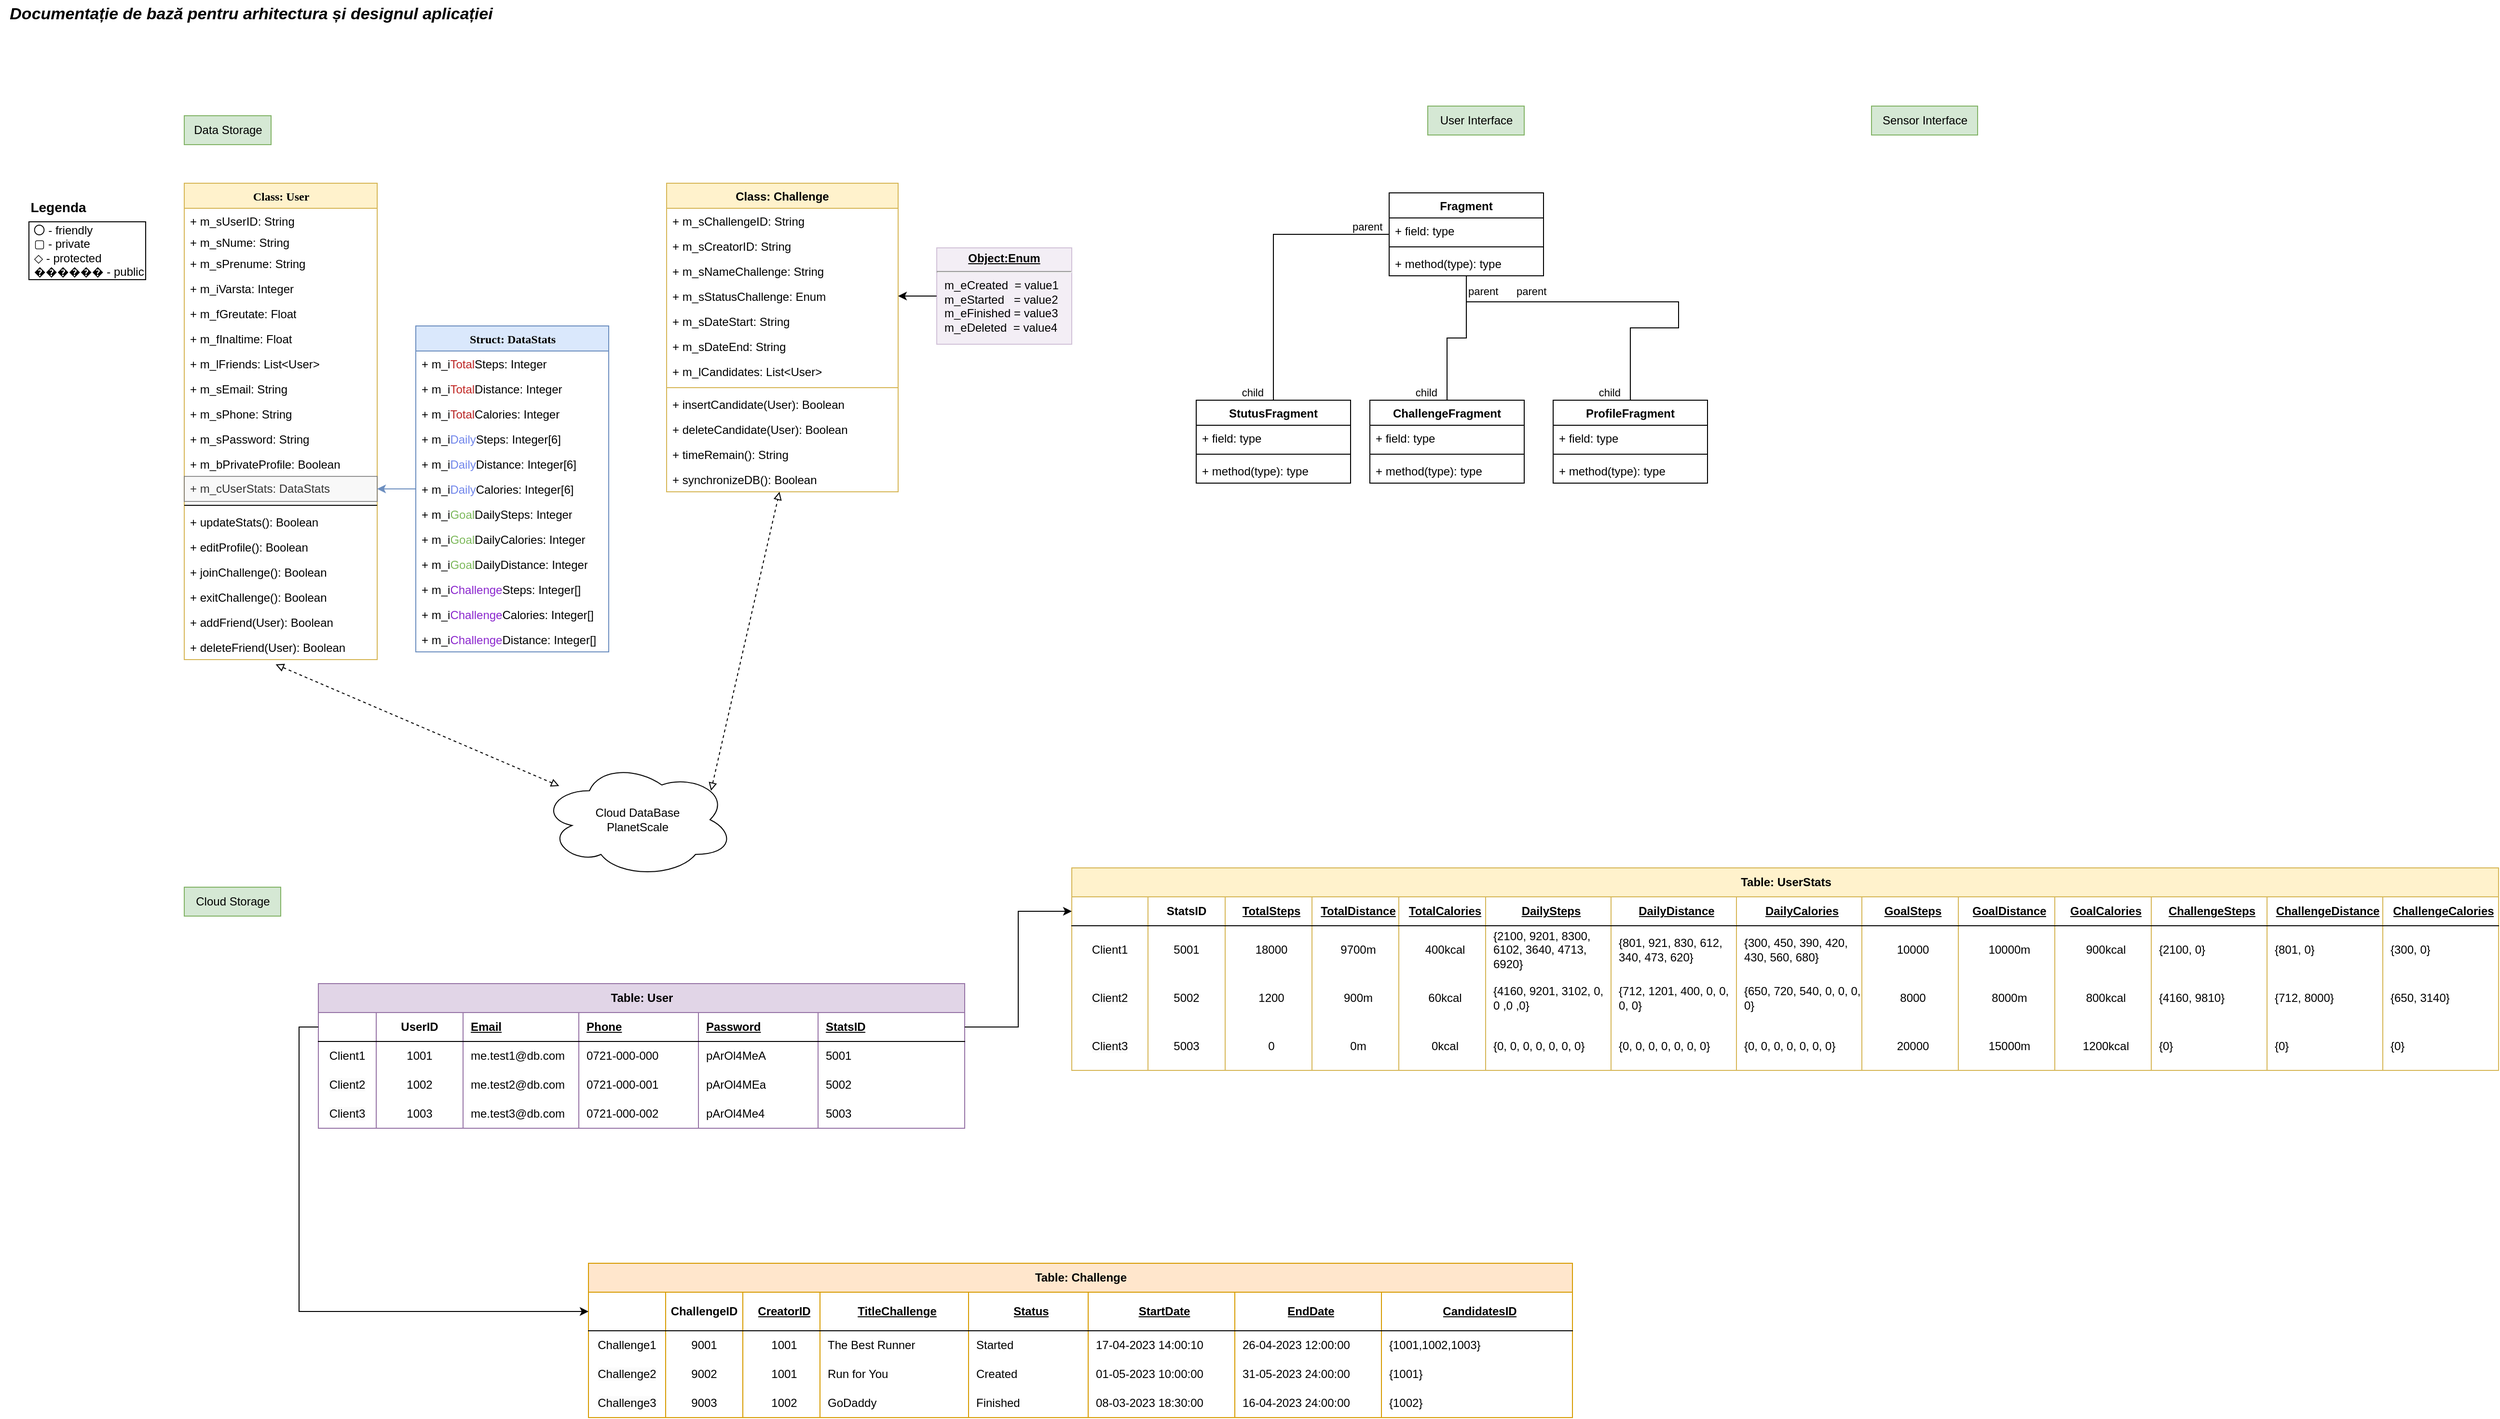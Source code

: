 <mxfile version="21.1.8" type="github">
  <diagram name="Page-1" id="9f46799a-70d6-7492-0946-bef42562c5a5">
    <mxGraphModel dx="1750" dy="897" grid="1" gridSize="10" guides="1" tooltips="1" connect="1" arrows="1" fold="1" page="1" pageScale="1" pageWidth="1100" pageHeight="850" background="none" math="0" shadow="0">
      <root>
        <mxCell id="0" />
        <mxCell id="1" parent="0" />
        <mxCell id="78961159f06e98e8-17" value="Class:&amp;nbsp;User" style="swimlane;html=1;fontStyle=1;align=center;verticalAlign=top;childLayout=stackLayout;horizontal=1;startSize=26;horizontalStack=0;resizeParent=1;resizeLast=0;collapsible=1;marginBottom=0;swimlaneFillColor=#ffffff;rounded=0;shadow=0;comic=0;labelBackgroundColor=none;strokeWidth=1;fillColor=#fff2cc;fontFamily=Verdana;fontSize=12;strokeColor=#d6b656;" parent="1" vertex="1">
          <mxGeometry x="201" y="200" width="200" height="494" as="geometry">
            <mxRectangle x="130" y="267" width="120" height="30" as="alternateBounds" />
          </mxGeometry>
        </mxCell>
        <mxCell id="PgpVy3qhjqFu6Ig5Q84F-208" value="+ m_sUserID: String" style="text;html=1;strokeColor=none;fillColor=none;align=left;verticalAlign=top;spacingLeft=4;spacingRight=4;whiteSpace=wrap;overflow=hidden;rotatable=0;points=[[0,0.5],[1,0.5]];portConstraint=eastwest;" parent="78961159f06e98e8-17" vertex="1">
          <mxGeometry y="26" width="200" height="22" as="geometry" />
        </mxCell>
        <mxCell id="78961159f06e98e8-21" value="+ m_sNume: String" style="text;html=1;strokeColor=none;fillColor=none;align=left;verticalAlign=top;spacingLeft=4;spacingRight=4;whiteSpace=wrap;overflow=hidden;rotatable=0;points=[[0,0.5],[1,0.5]];portConstraint=eastwest;" parent="78961159f06e98e8-17" vertex="1">
          <mxGeometry y="48" width="200" height="22" as="geometry" />
        </mxCell>
        <mxCell id="78961159f06e98e8-23" value="+ m_sPrenume: String" style="text;html=1;strokeColor=none;fillColor=none;align=left;verticalAlign=top;spacingLeft=4;spacingRight=4;whiteSpace=wrap;overflow=hidden;rotatable=0;points=[[0,0.5],[1,0.5]];portConstraint=eastwest;" parent="78961159f06e98e8-17" vertex="1">
          <mxGeometry y="70" width="200" height="26" as="geometry" />
        </mxCell>
        <mxCell id="78961159f06e98e8-25" value="+ m_iVarsta: Integer" style="text;html=1;strokeColor=none;fillColor=none;align=left;verticalAlign=top;spacingLeft=4;spacingRight=4;whiteSpace=wrap;overflow=hidden;rotatable=0;points=[[0,0.5],[1,0.5]];portConstraint=eastwest;" parent="78961159f06e98e8-17" vertex="1">
          <mxGeometry y="96" width="200" height="26" as="geometry" />
        </mxCell>
        <mxCell id="78961159f06e98e8-26" value="+ m_fGreutate: Float" style="text;html=1;strokeColor=none;fillColor=none;align=left;verticalAlign=top;spacingLeft=4;spacingRight=4;whiteSpace=wrap;overflow=hidden;rotatable=0;points=[[0,0.5],[1,0.5]];portConstraint=eastwest;" parent="78961159f06e98e8-17" vertex="1">
          <mxGeometry y="122" width="200" height="26" as="geometry" />
        </mxCell>
        <mxCell id="78961159f06e98e8-24" value="+ m_fInaltime: Float" style="text;html=1;strokeColor=none;fillColor=none;align=left;verticalAlign=top;spacingLeft=4;spacingRight=4;whiteSpace=wrap;overflow=hidden;rotatable=0;points=[[0,0.5],[1,0.5]];portConstraint=eastwest;" parent="78961159f06e98e8-17" vertex="1">
          <mxGeometry y="148" width="200" height="26" as="geometry" />
        </mxCell>
        <mxCell id="PgpVy3qhjqFu6Ig5Q84F-9" value="+ m_lFriends: List&amp;lt;User&amp;gt;" style="text;strokeColor=none;fillColor=none;align=left;verticalAlign=top;spacingLeft=4;spacingRight=4;overflow=hidden;rotatable=0;points=[[0,0.5],[1,0.5]];portConstraint=eastwest;whiteSpace=wrap;html=1;" parent="78961159f06e98e8-17" vertex="1">
          <mxGeometry y="174" width="200" height="26" as="geometry" />
        </mxCell>
        <mxCell id="PgpVy3qhjqFu6Ig5Q84F-209" value="+ m_sEmail: String" style="text;strokeColor=none;fillColor=none;align=left;verticalAlign=top;spacingLeft=4;spacingRight=4;overflow=hidden;rotatable=0;points=[[0,0.5],[1,0.5]];portConstraint=eastwest;whiteSpace=wrap;html=1;" parent="78961159f06e98e8-17" vertex="1">
          <mxGeometry y="200" width="200" height="26" as="geometry" />
        </mxCell>
        <mxCell id="PgpVy3qhjqFu6Ig5Q84F-210" value="+ m_sPhone: String" style="text;strokeColor=none;fillColor=none;align=left;verticalAlign=top;spacingLeft=4;spacingRight=4;overflow=hidden;rotatable=0;points=[[0,0.5],[1,0.5]];portConstraint=eastwest;whiteSpace=wrap;html=1;" parent="78961159f06e98e8-17" vertex="1">
          <mxGeometry y="226" width="200" height="26" as="geometry" />
        </mxCell>
        <mxCell id="PgpVy3qhjqFu6Ig5Q84F-211" value="+ m_sPassword: String" style="text;strokeColor=none;fillColor=none;align=left;verticalAlign=top;spacingLeft=4;spacingRight=4;overflow=hidden;rotatable=0;points=[[0,0.5],[1,0.5]];portConstraint=eastwest;whiteSpace=wrap;html=1;" parent="78961159f06e98e8-17" vertex="1">
          <mxGeometry y="252" width="200" height="26" as="geometry" />
        </mxCell>
        <mxCell id="PgpVy3qhjqFu6Ig5Q84F-10" value="+ m_bPrivateProfile: Boolean" style="text;strokeColor=none;fillColor=none;align=left;verticalAlign=top;spacingLeft=4;spacingRight=4;overflow=hidden;rotatable=0;points=[[0,0.5],[1,0.5]];portConstraint=eastwest;whiteSpace=wrap;html=1;" parent="78961159f06e98e8-17" vertex="1">
          <mxGeometry y="278" width="200" height="26" as="geometry" />
        </mxCell>
        <mxCell id="PgpVy3qhjqFu6Ig5Q84F-212" value="+ m_cUserStats: DataStats&amp;nbsp;" style="text;align=left;verticalAlign=middle;spacingLeft=4;spacingRight=4;overflow=hidden;rotatable=0;points=[[0,0.5],[1,0.5]];portConstraint=eastwest;whiteSpace=wrap;html=1;rounded=0;glass=0;shadow=0;fillColor=#f5f5f5;strokeColor=#666666;opacity=70;autosize=0;fontStyle=0;horizontal=1;fontColor=#333333;" parent="78961159f06e98e8-17" vertex="1">
          <mxGeometry y="304" width="200" height="26" as="geometry" />
        </mxCell>
        <mxCell id="78961159f06e98e8-19" value="" style="line;html=1;strokeWidth=1;fillColor=none;align=left;verticalAlign=middle;spacingTop=-1;spacingLeft=3;spacingRight=3;rotatable=0;labelPosition=right;points=[];portConstraint=eastwest;" parent="78961159f06e98e8-17" vertex="1">
          <mxGeometry y="330" width="200" height="8" as="geometry" />
        </mxCell>
        <mxCell id="78961159f06e98e8-20" value="+ updateStats(): Boolean" style="text;html=1;strokeColor=none;fillColor=none;align=left;verticalAlign=top;spacingLeft=4;spacingRight=4;whiteSpace=wrap;overflow=hidden;rotatable=0;points=[[0,0.5],[1,0.5]];portConstraint=eastwest;" parent="78961159f06e98e8-17" vertex="1">
          <mxGeometry y="338" width="200" height="26" as="geometry" />
        </mxCell>
        <mxCell id="78961159f06e98e8-27" value="+ editProfile(): Boolean" style="text;html=1;strokeColor=none;fillColor=none;align=left;verticalAlign=top;spacingLeft=4;spacingRight=4;whiteSpace=wrap;overflow=hidden;rotatable=0;points=[[0,0.5],[1,0.5]];portConstraint=eastwest;" parent="78961159f06e98e8-17" vertex="1">
          <mxGeometry y="364" width="200" height="26" as="geometry" />
        </mxCell>
        <mxCell id="PgpVy3qhjqFu6Ig5Q84F-15" value="+ joinChallenge(): Boolean" style="text;html=1;strokeColor=none;fillColor=none;align=left;verticalAlign=top;spacingLeft=4;spacingRight=4;whiteSpace=wrap;overflow=hidden;rotatable=0;points=[[0,0.5],[1,0.5]];portConstraint=eastwest;" parent="78961159f06e98e8-17" vertex="1">
          <mxGeometry y="390" width="200" height="26" as="geometry" />
        </mxCell>
        <mxCell id="PgpVy3qhjqFu6Ig5Q84F-224" value="+ exitChallenge(): Boolean" style="text;html=1;strokeColor=none;fillColor=none;align=left;verticalAlign=top;spacingLeft=4;spacingRight=4;whiteSpace=wrap;overflow=hidden;rotatable=0;points=[[0,0.5],[1,0.5]];portConstraint=eastwest;" parent="78961159f06e98e8-17" vertex="1">
          <mxGeometry y="416" width="200" height="26" as="geometry" />
        </mxCell>
        <mxCell id="PgpVy3qhjqFu6Ig5Q84F-12" value="+&amp;nbsp;addFriend(User): Boolean" style="text;html=1;strokeColor=none;fillColor=none;align=left;verticalAlign=top;spacingLeft=4;spacingRight=4;whiteSpace=wrap;overflow=hidden;rotatable=0;points=[[0,0.5],[1,0.5]];portConstraint=eastwest;" parent="78961159f06e98e8-17" vertex="1">
          <mxGeometry y="442" width="200" height="26" as="geometry" />
        </mxCell>
        <mxCell id="PgpVy3qhjqFu6Ig5Q84F-223" value="+ deleteFriend(User): Boolean" style="text;html=1;strokeColor=none;fillColor=none;align=left;verticalAlign=top;spacingLeft=4;spacingRight=4;whiteSpace=wrap;overflow=hidden;rotatable=0;points=[[0,0.5],[1,0.5]];portConstraint=eastwest;" parent="78961159f06e98e8-17" vertex="1">
          <mxGeometry y="468" width="200" height="26" as="geometry" />
        </mxCell>
        <mxCell id="PgpVy3qhjqFu6Ig5Q84F-221" style="edgeStyle=orthogonalEdgeStyle;rounded=0;orthogonalLoop=1;jettySize=auto;html=1;fillColor=#dae8fc;strokeColor=#6c8ebf;" parent="1" source="78961159f06e98e8-30" target="PgpVy3qhjqFu6Ig5Q84F-212" edge="1">
          <mxGeometry relative="1" as="geometry" />
        </mxCell>
        <mxCell id="78961159f06e98e8-30" value="Struct: DataStats" style="swimlane;html=1;fontStyle=1;align=center;verticalAlign=top;childLayout=stackLayout;horizontal=1;startSize=26;horizontalStack=0;resizeParent=1;resizeLast=0;collapsible=1;marginBottom=0;swimlaneFillColor=#ffffff;rounded=0;shadow=0;comic=0;labelBackgroundColor=none;strokeWidth=1;fillColor=#dae8fc;fontFamily=Verdana;fontSize=12;strokeColor=#6c8ebf;" parent="1" vertex="1">
          <mxGeometry x="441" y="348" width="200" height="338" as="geometry" />
        </mxCell>
        <mxCell id="78961159f06e98e8-31" value="+ m_i&lt;font color=&quot;#bc2424&quot;&gt;Total&lt;/font&gt;Steps: Integer" style="text;html=1;strokeColor=none;fillColor=none;align=left;verticalAlign=top;spacingLeft=4;spacingRight=4;whiteSpace=wrap;overflow=hidden;rotatable=0;points=[[0,0.5],[1,0.5]];portConstraint=eastwest;" parent="78961159f06e98e8-30" vertex="1">
          <mxGeometry y="26" width="200" height="26" as="geometry" />
        </mxCell>
        <mxCell id="78961159f06e98e8-33" value="+ m_i&lt;font color=&quot;#c12623&quot;&gt;Total&lt;/font&gt;Distance: Integer" style="text;html=1;strokeColor=none;fillColor=none;align=left;verticalAlign=top;spacingLeft=4;spacingRight=4;whiteSpace=wrap;overflow=hidden;rotatable=0;points=[[0,0.5],[1,0.5]];portConstraint=eastwest;" parent="78961159f06e98e8-30" vertex="1">
          <mxGeometry y="52" width="200" height="26" as="geometry" />
        </mxCell>
        <mxCell id="78961159f06e98e8-32" value="+ m_i&lt;font color=&quot;#b82323&quot;&gt;Total&lt;/font&gt;Calories: Integer" style="text;html=1;strokeColor=none;fillColor=none;align=left;verticalAlign=top;spacingLeft=4;spacingRight=4;whiteSpace=wrap;overflow=hidden;rotatable=0;points=[[0,0.5],[1,0.5]];portConstraint=eastwest;" parent="78961159f06e98e8-30" vertex="1">
          <mxGeometry y="78" width="200" height="26" as="geometry" />
        </mxCell>
        <mxCell id="PgpVy3qhjqFu6Ig5Q84F-222" value="+ m_i&lt;font color=&quot;#7085eb&quot;&gt;Daily&lt;/font&gt;Steps: Integer[6]" style="text;html=1;strokeColor=none;fillColor=none;align=left;verticalAlign=top;spacingLeft=4;spacingRight=4;whiteSpace=wrap;overflow=hidden;rotatable=0;points=[[0,0.5],[1,0.5]];portConstraint=eastwest;" parent="78961159f06e98e8-30" vertex="1">
          <mxGeometry y="104" width="200" height="26" as="geometry" />
        </mxCell>
        <mxCell id="78961159f06e98e8-37" value="+ m_i&lt;font color=&quot;#7085eb&quot;&gt;Daily&lt;/font&gt;Distance: Integer[6]" style="text;html=1;strokeColor=none;fillColor=none;align=left;verticalAlign=top;spacingLeft=4;spacingRight=4;whiteSpace=wrap;overflow=hidden;rotatable=0;points=[[0,0.5],[1,0.5]];portConstraint=eastwest;" parent="78961159f06e98e8-30" vertex="1">
          <mxGeometry y="130" width="200" height="26" as="geometry" />
        </mxCell>
        <mxCell id="78961159f06e98e8-34" value="+ m_i&lt;font color=&quot;#7085eb&quot;&gt;Daily&lt;/font&gt;Calories: Integer[6]" style="text;html=1;strokeColor=none;fillColor=none;align=left;verticalAlign=top;spacingLeft=4;spacingRight=4;whiteSpace=wrap;overflow=hidden;rotatable=0;points=[[0,0.5],[1,0.5]];portConstraint=eastwest;" parent="78961159f06e98e8-30" vertex="1">
          <mxGeometry y="156" width="200" height="26" as="geometry" />
        </mxCell>
        <mxCell id="PgpVy3qhjqFu6Ig5Q84F-225" value="+ m_i&lt;font color=&quot;#7db95b&quot;&gt;Goal&lt;/font&gt;DailySteps: Integer" style="text;html=1;strokeColor=none;fillColor=none;align=left;verticalAlign=top;spacingLeft=4;spacingRight=4;whiteSpace=wrap;overflow=hidden;rotatable=0;points=[[0,0.5],[1,0.5]];portConstraint=eastwest;" parent="78961159f06e98e8-30" vertex="1">
          <mxGeometry y="182" width="200" height="26" as="geometry" />
        </mxCell>
        <mxCell id="3EKMnkAidCnKINUQi3eH-1" value="+ m_i&lt;font color=&quot;#7db95b&quot;&gt;Goal&lt;/font&gt;DailyCalories: Integer" style="text;html=1;strokeColor=none;fillColor=none;align=left;verticalAlign=top;spacingLeft=4;spacingRight=4;whiteSpace=wrap;overflow=hidden;rotatable=0;points=[[0,0.5],[1,0.5]];portConstraint=eastwest;" parent="78961159f06e98e8-30" vertex="1">
          <mxGeometry y="208" width="200" height="26" as="geometry" />
        </mxCell>
        <mxCell id="3EKMnkAidCnKINUQi3eH-2" value="+ m_i&lt;font color=&quot;#7db95b&quot;&gt;Goal&lt;/font&gt;DailyDistance: Integer" style="text;html=1;strokeColor=none;fillColor=none;align=left;verticalAlign=top;spacingLeft=4;spacingRight=4;whiteSpace=wrap;overflow=hidden;rotatable=0;points=[[0,0.5],[1,0.5]];portConstraint=eastwest;" parent="78961159f06e98e8-30" vertex="1">
          <mxGeometry y="234" width="200" height="26" as="geometry" />
        </mxCell>
        <mxCell id="3EKMnkAidCnKINUQi3eH-112" value="+ m_i&lt;font color=&quot;#8b27ce&quot;&gt;Challenge&lt;/font&gt;Steps: Integer[]" style="text;html=1;strokeColor=none;fillColor=none;align=left;verticalAlign=top;spacingLeft=4;spacingRight=4;whiteSpace=wrap;overflow=hidden;rotatable=0;points=[[0,0.5],[1,0.5]];portConstraint=eastwest;" parent="78961159f06e98e8-30" vertex="1">
          <mxGeometry y="260" width="200" height="26" as="geometry" />
        </mxCell>
        <mxCell id="3EKMnkAidCnKINUQi3eH-113" value="+ m_i&lt;font color=&quot;#8b27ce&quot;&gt;Challenge&lt;/font&gt;Calories: Integer[]" style="text;html=1;strokeColor=none;fillColor=none;align=left;verticalAlign=top;spacingLeft=4;spacingRight=4;whiteSpace=wrap;overflow=hidden;rotatable=0;points=[[0,0.5],[1,0.5]];portConstraint=eastwest;" parent="78961159f06e98e8-30" vertex="1">
          <mxGeometry y="286" width="200" height="26" as="geometry" />
        </mxCell>
        <mxCell id="3EKMnkAidCnKINUQi3eH-114" value="+ m_i&lt;font color=&quot;#8b27ce&quot;&gt;Challenge&lt;/font&gt;Distance: Integer[]" style="text;html=1;strokeColor=none;fillColor=none;align=left;verticalAlign=top;spacingLeft=4;spacingRight=4;whiteSpace=wrap;overflow=hidden;rotatable=0;points=[[0,0.5],[1,0.5]];portConstraint=eastwest;" parent="78961159f06e98e8-30" vertex="1">
          <mxGeometry y="312" width="200" height="26" as="geometry" />
        </mxCell>
        <mxCell id="PgpVy3qhjqFu6Ig5Q84F-3" value="&lt;b&gt;&lt;i&gt;&lt;font style=&quot;font-size: 17px;&quot;&gt;Documentație de bază pentru arhitectura și designul aplicației&lt;/font&gt;&lt;/i&gt;&lt;/b&gt;" style="text;html=1;align=center;verticalAlign=middle;resizable=0;points=[];autosize=1;strokeColor=none;fillColor=none;" parent="1" vertex="1">
          <mxGeometry x="10" y="10" width="520" height="30" as="geometry" />
        </mxCell>
        <mxCell id="PgpVy3qhjqFu6Ig5Q84F-4" value="Data Storage" style="text;html=1;align=center;verticalAlign=middle;resizable=0;points=[];autosize=1;strokeColor=#82b366;fillColor=#d5e8d4;" parent="1" vertex="1">
          <mxGeometry x="201" y="130" width="90" height="30" as="geometry" />
        </mxCell>
        <mxCell id="PgpVy3qhjqFu6Ig5Q84F-5" value="User Interface" style="text;html=1;align=center;verticalAlign=middle;resizable=0;points=[];autosize=1;strokeColor=#82b366;fillColor=#d5e8d4;" parent="1" vertex="1">
          <mxGeometry x="1490" y="120" width="100" height="30" as="geometry" />
        </mxCell>
        <mxCell id="PgpVy3qhjqFu6Ig5Q84F-6" value="Sensor Interface" style="text;html=1;align=center;verticalAlign=middle;resizable=0;points=[];autosize=1;strokeColor=#82b366;fillColor=#d5e8d4;" parent="1" vertex="1">
          <mxGeometry x="1950" y="120" width="110" height="30" as="geometry" />
        </mxCell>
        <mxCell id="PgpVy3qhjqFu6Ig5Q84F-199" value="Class: Challenge" style="swimlane;fontStyle=1;align=center;verticalAlign=top;childLayout=stackLayout;horizontal=1;startSize=26;horizontalStack=0;resizeParent=1;resizeParentMax=0;resizeLast=0;collapsible=1;marginBottom=0;whiteSpace=wrap;html=1;fillColor=#fff2cc;strokeColor=#d6b656;" parent="1" vertex="1">
          <mxGeometry x="701" y="200" width="240" height="320" as="geometry" />
        </mxCell>
        <mxCell id="PgpVy3qhjqFu6Ig5Q84F-204" value="+ m_sChallengeID: String" style="text;strokeColor=none;fillColor=none;align=left;verticalAlign=top;spacingLeft=4;spacingRight=4;overflow=hidden;rotatable=0;points=[[0,0.5],[1,0.5]];portConstraint=eastwest;whiteSpace=wrap;html=1;" parent="PgpVy3qhjqFu6Ig5Q84F-199" vertex="1">
          <mxGeometry y="26" width="240" height="26" as="geometry" />
        </mxCell>
        <mxCell id="PgpVy3qhjqFu6Ig5Q84F-214" value="+ m_sCreatorID: String" style="text;strokeColor=none;fillColor=none;align=left;verticalAlign=top;spacingLeft=4;spacingRight=4;overflow=hidden;rotatable=0;points=[[0,0.5],[1,0.5]];portConstraint=eastwest;whiteSpace=wrap;html=1;" parent="PgpVy3qhjqFu6Ig5Q84F-199" vertex="1">
          <mxGeometry y="52" width="240" height="26" as="geometry" />
        </mxCell>
        <mxCell id="PgpVy3qhjqFu6Ig5Q84F-213" value="+ m_sNameChallenge: String" style="text;strokeColor=none;fillColor=none;align=left;verticalAlign=top;spacingLeft=4;spacingRight=4;overflow=hidden;rotatable=0;points=[[0,0.5],[1,0.5]];portConstraint=eastwest;whiteSpace=wrap;html=1;" parent="PgpVy3qhjqFu6Ig5Q84F-199" vertex="1">
          <mxGeometry y="78" width="240" height="26" as="geometry" />
        </mxCell>
        <mxCell id="PgpVy3qhjqFu6Ig5Q84F-215" value="+ m_sStatusChallenge: Enum" style="text;strokeColor=none;fillColor=none;align=left;verticalAlign=top;spacingLeft=4;spacingRight=4;overflow=hidden;rotatable=0;points=[[0,0.5],[1,0.5]];portConstraint=eastwest;whiteSpace=wrap;html=1;" parent="PgpVy3qhjqFu6Ig5Q84F-199" vertex="1">
          <mxGeometry y="104" width="240" height="26" as="geometry" />
        </mxCell>
        <mxCell id="PgpVy3qhjqFu6Ig5Q84F-206" value="+ m_sDateStart: String" style="text;strokeColor=none;fillColor=none;align=left;verticalAlign=top;spacingLeft=4;spacingRight=4;overflow=hidden;rotatable=0;points=[[0,0.5],[1,0.5]];portConstraint=eastwest;whiteSpace=wrap;html=1;" parent="PgpVy3qhjqFu6Ig5Q84F-199" vertex="1">
          <mxGeometry y="130" width="240" height="26" as="geometry" />
        </mxCell>
        <mxCell id="PgpVy3qhjqFu6Ig5Q84F-207" value="+ m_sDateEnd: String" style="text;strokeColor=none;fillColor=none;align=left;verticalAlign=top;spacingLeft=4;spacingRight=4;overflow=hidden;rotatable=0;points=[[0,0.5],[1,0.5]];portConstraint=eastwest;whiteSpace=wrap;html=1;" parent="PgpVy3qhjqFu6Ig5Q84F-199" vertex="1">
          <mxGeometry y="156" width="240" height="26" as="geometry" />
        </mxCell>
        <mxCell id="PgpVy3qhjqFu6Ig5Q84F-200" value="+ m_lCandidates: List&amp;lt;User&amp;gt;&lt;br&gt;" style="text;strokeColor=none;fillColor=none;align=left;verticalAlign=top;spacingLeft=4;spacingRight=4;overflow=hidden;rotatable=0;points=[[0,0.5],[1,0.5]];portConstraint=eastwest;whiteSpace=wrap;html=1;" parent="PgpVy3qhjqFu6Ig5Q84F-199" vertex="1">
          <mxGeometry y="182" width="240" height="26" as="geometry" />
        </mxCell>
        <mxCell id="PgpVy3qhjqFu6Ig5Q84F-201" value="" style="line;strokeWidth=1;fillColor=none;align=left;verticalAlign=middle;spacingTop=-1;spacingLeft=3;spacingRight=3;rotatable=0;labelPosition=right;points=[];portConstraint=eastwest;strokeColor=inherit;" parent="PgpVy3qhjqFu6Ig5Q84F-199" vertex="1">
          <mxGeometry y="208" width="240" height="8" as="geometry" />
        </mxCell>
        <mxCell id="PgpVy3qhjqFu6Ig5Q84F-202" value="+ insertCandidate(User): Boolean" style="text;strokeColor=none;fillColor=none;align=left;verticalAlign=top;spacingLeft=4;spacingRight=4;overflow=hidden;rotatable=0;points=[[0,0.5],[1,0.5]];portConstraint=eastwest;whiteSpace=wrap;html=1;" parent="PgpVy3qhjqFu6Ig5Q84F-199" vertex="1">
          <mxGeometry y="216" width="240" height="26" as="geometry" />
        </mxCell>
        <mxCell id="PgpVy3qhjqFu6Ig5Q84F-203" value="+ deleteCandidate(User): Boolean" style="text;strokeColor=none;fillColor=none;align=left;verticalAlign=top;spacingLeft=4;spacingRight=4;overflow=hidden;rotatable=0;points=[[0,0.5],[1,0.5]];portConstraint=eastwest;whiteSpace=wrap;html=1;" parent="PgpVy3qhjqFu6Ig5Q84F-199" vertex="1">
          <mxGeometry y="242" width="240" height="26" as="geometry" />
        </mxCell>
        <mxCell id="PgpVy3qhjqFu6Ig5Q84F-220" value="+ timeRemain(): String" style="text;strokeColor=none;fillColor=none;align=left;verticalAlign=top;spacingLeft=4;spacingRight=4;overflow=hidden;rotatable=0;points=[[0,0.5],[1,0.5]];portConstraint=eastwest;whiteSpace=wrap;html=1;" parent="PgpVy3qhjqFu6Ig5Q84F-199" vertex="1">
          <mxGeometry y="268" width="240" height="26" as="geometry" />
        </mxCell>
        <mxCell id="PgpVy3qhjqFu6Ig5Q84F-205" value="+ synchronizeDB(): Boolean" style="text;strokeColor=none;fillColor=none;align=left;verticalAlign=top;spacingLeft=4;spacingRight=4;overflow=hidden;rotatable=0;points=[[0,0.5],[1,0.5]];portConstraint=eastwest;whiteSpace=wrap;html=1;" parent="PgpVy3qhjqFu6Ig5Q84F-199" vertex="1">
          <mxGeometry y="294" width="240" height="26" as="geometry" />
        </mxCell>
        <mxCell id="PgpVy3qhjqFu6Ig5Q84F-219" style="edgeStyle=orthogonalEdgeStyle;rounded=0;orthogonalLoop=1;jettySize=auto;html=1;" parent="1" source="PgpVy3qhjqFu6Ig5Q84F-216" target="PgpVy3qhjqFu6Ig5Q84F-215" edge="1">
          <mxGeometry relative="1" as="geometry" />
        </mxCell>
        <mxCell id="PgpVy3qhjqFu6Ig5Q84F-216" value="&lt;p style=&quot;margin:0px;margin-top:4px;text-align:center;text-decoration:underline;&quot;&gt;&lt;b&gt;Object:Enum&lt;/b&gt;&lt;/p&gt;&lt;hr&gt;&lt;p style=&quot;margin:0px;margin-left:8px;&quot;&gt;m_eCreated&amp;nbsp; = value1&lt;br&gt;m_eStarted&amp;nbsp; &amp;nbsp;= value2&lt;br&gt;m_eFinished = value3&lt;/p&gt;&lt;p style=&quot;margin:0px;margin-left:8px;&quot;&gt;m_eDeleted&amp;nbsp; = value4&lt;/p&gt;" style="verticalAlign=top;align=left;overflow=fill;fontSize=12;fontFamily=Helvetica;html=1;whiteSpace=wrap;fillColor=#e1d5e7;strokeColor=#9673a6;opacity=40;" parent="1" vertex="1">
          <mxGeometry x="981" y="267" width="140" height="100" as="geometry" />
        </mxCell>
        <mxCell id="3EKMnkAidCnKINUQi3eH-6" style="rounded=1;orthogonalLoop=1;jettySize=auto;html=1;entryX=0.474;entryY=1.191;entryDx=0;entryDy=0;entryPerimeter=0;dashed=1;endArrow=block;endFill=0;startArrow=block;startFill=0;" parent="1" source="3EKMnkAidCnKINUQi3eH-3" target="PgpVy3qhjqFu6Ig5Q84F-223" edge="1">
          <mxGeometry relative="1" as="geometry" />
        </mxCell>
        <mxCell id="3EKMnkAidCnKINUQi3eH-3" value="Cloud DataBase&lt;br&gt;PlanetScale" style="ellipse;shape=cloud;whiteSpace=wrap;html=1;align=center;" parent="1" vertex="1">
          <mxGeometry x="571" y="800" width="200" height="120" as="geometry" />
        </mxCell>
        <mxCell id="3EKMnkAidCnKINUQi3eH-7" style="rounded=1;orthogonalLoop=1;jettySize=auto;html=1;dashed=1;endArrow=block;endFill=0;startArrow=block;startFill=0;exitX=0.88;exitY=0.25;exitDx=0;exitDy=0;exitPerimeter=0;" parent="1" source="3EKMnkAidCnKINUQi3eH-3" target="PgpVy3qhjqFu6Ig5Q84F-205" edge="1">
          <mxGeometry relative="1" as="geometry">
            <mxPoint x="1055" y="756" as="sourcePoint" />
            <mxPoint x="831" y="560" as="targetPoint" />
          </mxGeometry>
        </mxCell>
        <mxCell id="3EKMnkAidCnKINUQi3eH-8" value="Cloud&amp;nbsp;Storage" style="text;html=1;align=center;verticalAlign=middle;resizable=0;points=[];autosize=1;strokeColor=#82b366;fillColor=#d5e8d4;" parent="1" vertex="1">
          <mxGeometry x="201" y="930" width="100" height="30" as="geometry" />
        </mxCell>
        <mxCell id="3EKMnkAidCnKINUQi3eH-9" value="&lt;font style=&quot;&quot;&gt;&lt;font size=&quot;1&quot; style=&quot;&quot;&gt;&amp;nbsp;&lt;/font&gt;&lt;font style=&quot;font-size: 12px;&quot;&gt;〇&lt;/font&gt;&amp;nbsp;- friendly&lt;font style=&quot;font-size: 12px;&quot;&gt;&lt;br&gt;&lt;font style=&quot;font-size: 12px;&quot;&gt;&amp;nbsp;▢&lt;/font&gt;&amp;nbsp;&lt;/font&gt;- private&lt;br&gt;&lt;font style=&quot;font-size: 12px;&quot;&gt;&amp;nbsp;◇&amp;nbsp;-&lt;/font&gt;&amp;nbsp;protected&lt;br&gt;&amp;nbsp;������&amp;nbsp;- public&lt;/font&gt;" style="whiteSpace=wrap;html=1;align=left;" parent="1" vertex="1">
          <mxGeometry x="40" y="240" width="121" height="60" as="geometry" />
        </mxCell>
        <mxCell id="3EKMnkAidCnKINUQi3eH-10" value="&lt;b&gt;&lt;font style=&quot;font-size: 14px;&quot;&gt;Legenda&lt;/font&gt;&lt;/b&gt;" style="text;html=1;align=center;verticalAlign=middle;resizable=0;points=[];autosize=1;strokeColor=none;fillColor=none;" parent="1" vertex="1">
          <mxGeometry x="30" y="210" width="80" height="30" as="geometry" />
        </mxCell>
        <mxCell id="3EKMnkAidCnKINUQi3eH-31" value="Table: User" style="shape=table;startSize=30;container=1;collapsible=1;childLayout=tableLayout;fixedRows=1;rowLines=0;fontStyle=1;align=center;resizeLast=1;html=1;fillColor=#e1d5e7;strokeColor=#9673a6;" parent="1" vertex="1">
          <mxGeometry x="340" y="1030" width="670" height="150" as="geometry" />
        </mxCell>
        <mxCell id="3EKMnkAidCnKINUQi3eH-32" value="" style="shape=tableRow;horizontal=0;startSize=0;swimlaneHead=0;swimlaneBody=0;fillColor=none;collapsible=0;dropTarget=0;points=[[0,0.5],[1,0.5]];portConstraint=eastwest;top=0;left=0;right=0;bottom=1;" parent="3EKMnkAidCnKINUQi3eH-31" vertex="1">
          <mxGeometry y="30" width="670" height="30" as="geometry" />
        </mxCell>
        <mxCell id="3EKMnkAidCnKINUQi3eH-61" style="shape=partialRectangle;connectable=0;fillColor=none;top=0;left=0;bottom=0;right=0;fontStyle=1;overflow=hidden;whiteSpace=wrap;html=1;" parent="3EKMnkAidCnKINUQi3eH-32" vertex="1">
          <mxGeometry width="60.0" height="30" as="geometry">
            <mxRectangle width="60.0" height="30" as="alternateBounds" />
          </mxGeometry>
        </mxCell>
        <mxCell id="3EKMnkAidCnKINUQi3eH-33" value="UserID" style="shape=partialRectangle;connectable=0;fillColor=none;top=0;left=0;bottom=0;right=0;fontStyle=1;overflow=hidden;whiteSpace=wrap;html=1;" parent="3EKMnkAidCnKINUQi3eH-32" vertex="1">
          <mxGeometry x="60.0" width="90.0" height="30" as="geometry">
            <mxRectangle width="90.0" height="30" as="alternateBounds" />
          </mxGeometry>
        </mxCell>
        <mxCell id="3EKMnkAidCnKINUQi3eH-34" value="Email" style="shape=partialRectangle;connectable=0;fillColor=none;top=0;left=0;bottom=0;right=0;align=left;spacingLeft=6;fontStyle=5;overflow=hidden;whiteSpace=wrap;html=1;" parent="3EKMnkAidCnKINUQi3eH-32" vertex="1">
          <mxGeometry x="150" width="120.0" height="30" as="geometry">
            <mxRectangle width="120.0" height="30" as="alternateBounds" />
          </mxGeometry>
        </mxCell>
        <mxCell id="3EKMnkAidCnKINUQi3eH-57" value="Phone" style="shape=partialRectangle;connectable=0;fillColor=none;top=0;left=0;bottom=0;right=0;align=left;spacingLeft=6;fontStyle=5;overflow=hidden;whiteSpace=wrap;html=1;" parent="3EKMnkAidCnKINUQi3eH-32" vertex="1">
          <mxGeometry x="270.0" width="124.0" height="30" as="geometry">
            <mxRectangle width="124.0" height="30" as="alternateBounds" />
          </mxGeometry>
        </mxCell>
        <mxCell id="3EKMnkAidCnKINUQi3eH-78" value="Password" style="shape=partialRectangle;connectable=0;fillColor=none;top=0;left=0;bottom=0;right=0;align=left;spacingLeft=6;fontStyle=5;overflow=hidden;whiteSpace=wrap;html=1;" parent="3EKMnkAidCnKINUQi3eH-32" vertex="1">
          <mxGeometry x="394" width="124.0" height="30" as="geometry">
            <mxRectangle width="124.0" height="30" as="alternateBounds" />
          </mxGeometry>
        </mxCell>
        <mxCell id="3EKMnkAidCnKINUQi3eH-74" value="StatsID" style="shape=partialRectangle;connectable=0;fillColor=none;top=0;left=0;bottom=0;right=0;align=left;spacingLeft=6;fontStyle=5;overflow=hidden;whiteSpace=wrap;html=1;" parent="3EKMnkAidCnKINUQi3eH-32" vertex="1">
          <mxGeometry x="518.0" width="152.0" height="30" as="geometry">
            <mxRectangle width="152.0" height="30" as="alternateBounds" />
          </mxGeometry>
        </mxCell>
        <mxCell id="3EKMnkAidCnKINUQi3eH-35" value="" style="shape=tableRow;horizontal=0;startSize=0;swimlaneHead=0;swimlaneBody=0;fillColor=none;collapsible=0;dropTarget=0;points=[[0,0.5],[1,0.5]];portConstraint=eastwest;top=0;left=0;right=0;bottom=0;" parent="3EKMnkAidCnKINUQi3eH-31" vertex="1">
          <mxGeometry y="60" width="670" height="30" as="geometry" />
        </mxCell>
        <mxCell id="3EKMnkAidCnKINUQi3eH-62" value="Client1" style="shape=partialRectangle;connectable=0;fillColor=none;top=0;left=0;bottom=0;right=0;editable=1;overflow=hidden;whiteSpace=wrap;html=1;" parent="3EKMnkAidCnKINUQi3eH-35" vertex="1">
          <mxGeometry width="60.0" height="30" as="geometry">
            <mxRectangle width="60.0" height="30" as="alternateBounds" />
          </mxGeometry>
        </mxCell>
        <mxCell id="3EKMnkAidCnKINUQi3eH-36" value="1001" style="shape=partialRectangle;connectable=0;fillColor=none;top=0;left=0;bottom=0;right=0;editable=1;overflow=hidden;whiteSpace=wrap;html=1;" parent="3EKMnkAidCnKINUQi3eH-35" vertex="1">
          <mxGeometry x="60.0" width="90.0" height="30" as="geometry">
            <mxRectangle width="90.0" height="30" as="alternateBounds" />
          </mxGeometry>
        </mxCell>
        <mxCell id="3EKMnkAidCnKINUQi3eH-37" value="me.test1@db.com" style="shape=partialRectangle;connectable=0;fillColor=none;top=0;left=0;bottom=0;right=0;align=left;spacingLeft=6;overflow=hidden;whiteSpace=wrap;html=1;" parent="3EKMnkAidCnKINUQi3eH-35" vertex="1">
          <mxGeometry x="150" width="120.0" height="30" as="geometry">
            <mxRectangle width="120.0" height="30" as="alternateBounds" />
          </mxGeometry>
        </mxCell>
        <mxCell id="3EKMnkAidCnKINUQi3eH-58" value="0721-000-000" style="shape=partialRectangle;connectable=0;fillColor=none;top=0;left=0;bottom=0;right=0;align=left;spacingLeft=6;overflow=hidden;whiteSpace=wrap;html=1;" parent="3EKMnkAidCnKINUQi3eH-35" vertex="1">
          <mxGeometry x="270.0" width="124.0" height="30" as="geometry">
            <mxRectangle width="124.0" height="30" as="alternateBounds" />
          </mxGeometry>
        </mxCell>
        <mxCell id="3EKMnkAidCnKINUQi3eH-79" value="pArOl4MeA" style="shape=partialRectangle;connectable=0;fillColor=none;top=0;left=0;bottom=0;right=0;align=left;spacingLeft=6;overflow=hidden;whiteSpace=wrap;html=1;" parent="3EKMnkAidCnKINUQi3eH-35" vertex="1">
          <mxGeometry x="394" width="124.0" height="30" as="geometry">
            <mxRectangle width="124.0" height="30" as="alternateBounds" />
          </mxGeometry>
        </mxCell>
        <mxCell id="3EKMnkAidCnKINUQi3eH-75" value="5001" style="shape=partialRectangle;connectable=0;fillColor=none;top=0;left=0;bottom=0;right=0;align=left;spacingLeft=6;overflow=hidden;whiteSpace=wrap;html=1;" parent="3EKMnkAidCnKINUQi3eH-35" vertex="1">
          <mxGeometry x="518.0" width="152.0" height="30" as="geometry">
            <mxRectangle width="152.0" height="30" as="alternateBounds" />
          </mxGeometry>
        </mxCell>
        <mxCell id="3EKMnkAidCnKINUQi3eH-64" style="shape=tableRow;horizontal=0;startSize=0;swimlaneHead=0;swimlaneBody=0;fillColor=none;collapsible=0;dropTarget=0;points=[[0,0.5],[1,0.5]];portConstraint=eastwest;top=0;left=0;right=0;bottom=0;" parent="3EKMnkAidCnKINUQi3eH-31" vertex="1">
          <mxGeometry y="90" width="670" height="30" as="geometry" />
        </mxCell>
        <mxCell id="3EKMnkAidCnKINUQi3eH-65" value="&lt;span style=&quot;color: rgb(0, 0, 0); font-family: Helvetica; font-size: 12px; font-style: normal; font-variant-ligatures: normal; font-variant-caps: normal; font-weight: 400; letter-spacing: normal; orphans: 2; text-align: center; text-indent: 0px; text-transform: none; widows: 2; word-spacing: 0px; -webkit-text-stroke-width: 0px; background-color: rgb(251, 251, 251); text-decoration-thickness: initial; text-decoration-style: initial; text-decoration-color: initial; float: none; display: inline !important;&quot;&gt;Client2&lt;/span&gt;" style="shape=partialRectangle;connectable=0;fillColor=none;top=0;left=0;bottom=0;right=0;editable=1;overflow=hidden;whiteSpace=wrap;html=1;" parent="3EKMnkAidCnKINUQi3eH-64" vertex="1">
          <mxGeometry width="60" height="30" as="geometry">
            <mxRectangle width="60" height="30" as="alternateBounds" />
          </mxGeometry>
        </mxCell>
        <mxCell id="3EKMnkAidCnKINUQi3eH-66" value="1002" style="shape=partialRectangle;connectable=0;fillColor=none;top=0;left=0;bottom=0;right=0;editable=1;overflow=hidden;whiteSpace=wrap;html=1;" parent="3EKMnkAidCnKINUQi3eH-64" vertex="1">
          <mxGeometry x="60" width="90.0" height="30" as="geometry">
            <mxRectangle width="90.0" height="30" as="alternateBounds" />
          </mxGeometry>
        </mxCell>
        <mxCell id="3EKMnkAidCnKINUQi3eH-67" value="me.test2@db.com" style="shape=partialRectangle;connectable=0;fillColor=none;top=0;left=0;bottom=0;right=0;align=left;spacingLeft=6;overflow=hidden;whiteSpace=wrap;html=1;" parent="3EKMnkAidCnKINUQi3eH-64" vertex="1">
          <mxGeometry x="150.0" width="120.0" height="30" as="geometry">
            <mxRectangle width="120.0" height="30" as="alternateBounds" />
          </mxGeometry>
        </mxCell>
        <mxCell id="3EKMnkAidCnKINUQi3eH-68" value="0721-000-001" style="shape=partialRectangle;connectable=0;fillColor=none;top=0;left=0;bottom=0;right=0;align=left;spacingLeft=6;overflow=hidden;whiteSpace=wrap;html=1;" parent="3EKMnkAidCnKINUQi3eH-64" vertex="1">
          <mxGeometry x="270" width="124" height="30" as="geometry">
            <mxRectangle width="124" height="30" as="alternateBounds" />
          </mxGeometry>
        </mxCell>
        <mxCell id="3EKMnkAidCnKINUQi3eH-80" value="pArOl4MEa" style="shape=partialRectangle;connectable=0;fillColor=none;top=0;left=0;bottom=0;right=0;align=left;spacingLeft=6;overflow=hidden;whiteSpace=wrap;html=1;" parent="3EKMnkAidCnKINUQi3eH-64" vertex="1">
          <mxGeometry x="394" width="124" height="30" as="geometry">
            <mxRectangle width="124" height="30" as="alternateBounds" />
          </mxGeometry>
        </mxCell>
        <mxCell id="3EKMnkAidCnKINUQi3eH-76" value="5002" style="shape=partialRectangle;connectable=0;fillColor=none;top=0;left=0;bottom=0;right=0;align=left;spacingLeft=6;overflow=hidden;whiteSpace=wrap;html=1;" parent="3EKMnkAidCnKINUQi3eH-64" vertex="1">
          <mxGeometry x="518" width="152" height="30" as="geometry">
            <mxRectangle width="152" height="30" as="alternateBounds" />
          </mxGeometry>
        </mxCell>
        <mxCell id="3EKMnkAidCnKINUQi3eH-69" style="shape=tableRow;horizontal=0;startSize=0;swimlaneHead=0;swimlaneBody=0;fillColor=none;collapsible=0;dropTarget=0;points=[[0,0.5],[1,0.5]];portConstraint=eastwest;top=0;left=0;right=0;bottom=0;" parent="3EKMnkAidCnKINUQi3eH-31" vertex="1">
          <mxGeometry y="120" width="670" height="30" as="geometry" />
        </mxCell>
        <mxCell id="3EKMnkAidCnKINUQi3eH-70" value="&lt;span style=&quot;color: rgb(0, 0, 0); font-family: Helvetica; font-size: 12px; font-style: normal; font-variant-ligatures: normal; font-variant-caps: normal; font-weight: 400; letter-spacing: normal; orphans: 2; text-align: center; text-indent: 0px; text-transform: none; widows: 2; word-spacing: 0px; -webkit-text-stroke-width: 0px; background-color: rgb(251, 251, 251); text-decoration-thickness: initial; text-decoration-style: initial; text-decoration-color: initial; float: none; display: inline !important;&quot;&gt;Client3&lt;/span&gt;" style="shape=partialRectangle;connectable=0;fillColor=none;top=0;left=0;bottom=0;right=0;editable=1;overflow=hidden;whiteSpace=wrap;html=1;" parent="3EKMnkAidCnKINUQi3eH-69" vertex="1">
          <mxGeometry width="60" height="30" as="geometry">
            <mxRectangle width="60" height="30" as="alternateBounds" />
          </mxGeometry>
        </mxCell>
        <mxCell id="3EKMnkAidCnKINUQi3eH-71" value="1003" style="shape=partialRectangle;connectable=0;fillColor=none;top=0;left=0;bottom=0;right=0;editable=1;overflow=hidden;whiteSpace=wrap;html=1;" parent="3EKMnkAidCnKINUQi3eH-69" vertex="1">
          <mxGeometry x="60" width="90.0" height="30" as="geometry">
            <mxRectangle width="90.0" height="30" as="alternateBounds" />
          </mxGeometry>
        </mxCell>
        <mxCell id="3EKMnkAidCnKINUQi3eH-72" value="me.test3@db.com" style="shape=partialRectangle;connectable=0;fillColor=none;top=0;left=0;bottom=0;right=0;align=left;spacingLeft=6;overflow=hidden;whiteSpace=wrap;html=1;" parent="3EKMnkAidCnKINUQi3eH-69" vertex="1">
          <mxGeometry x="150.0" width="120.0" height="30" as="geometry">
            <mxRectangle width="120.0" height="30" as="alternateBounds" />
          </mxGeometry>
        </mxCell>
        <mxCell id="3EKMnkAidCnKINUQi3eH-73" value="0721-000-002" style="shape=partialRectangle;connectable=0;fillColor=none;top=0;left=0;bottom=0;right=0;align=left;spacingLeft=6;overflow=hidden;whiteSpace=wrap;html=1;" parent="3EKMnkAidCnKINUQi3eH-69" vertex="1">
          <mxGeometry x="270" width="124" height="30" as="geometry">
            <mxRectangle width="124" height="30" as="alternateBounds" />
          </mxGeometry>
        </mxCell>
        <mxCell id="3EKMnkAidCnKINUQi3eH-81" value="pArOl4Me4" style="shape=partialRectangle;connectable=0;fillColor=none;top=0;left=0;bottom=0;right=0;align=left;spacingLeft=6;overflow=hidden;whiteSpace=wrap;html=1;" parent="3EKMnkAidCnKINUQi3eH-69" vertex="1">
          <mxGeometry x="394" width="124" height="30" as="geometry">
            <mxRectangle width="124" height="30" as="alternateBounds" />
          </mxGeometry>
        </mxCell>
        <mxCell id="3EKMnkAidCnKINUQi3eH-77" value="5003" style="shape=partialRectangle;connectable=0;fillColor=none;top=0;left=0;bottom=0;right=0;align=left;spacingLeft=6;overflow=hidden;whiteSpace=wrap;html=1;" parent="3EKMnkAidCnKINUQi3eH-69" vertex="1">
          <mxGeometry x="518" width="152" height="30" as="geometry">
            <mxRectangle width="152" height="30" as="alternateBounds" />
          </mxGeometry>
        </mxCell>
        <mxCell id="3EKMnkAidCnKINUQi3eH-82" value="Table: UserStats" style="shape=table;startSize=30;container=1;collapsible=1;childLayout=tableLayout;fixedRows=1;rowLines=0;fontStyle=1;align=center;resizeLast=1;html=1;fillColor=#fff2cc;strokeColor=#d6b656;" parent="1" vertex="1">
          <mxGeometry x="1121" y="910" width="1479" height="210.0" as="geometry" />
        </mxCell>
        <mxCell id="3EKMnkAidCnKINUQi3eH-83" value="" style="shape=tableRow;horizontal=0;startSize=0;swimlaneHead=0;swimlaneBody=0;fillColor=none;collapsible=0;dropTarget=0;points=[[0,0.5],[1,0.5]];portConstraint=eastwest;top=0;left=0;right=0;bottom=1;" parent="3EKMnkAidCnKINUQi3eH-82" vertex="1">
          <mxGeometry y="30" width="1479" height="30" as="geometry" />
        </mxCell>
        <mxCell id="3EKMnkAidCnKINUQi3eH-84" style="shape=partialRectangle;connectable=0;fillColor=none;top=0;left=0;bottom=0;right=0;fontStyle=1;overflow=hidden;whiteSpace=wrap;html=1;" parent="3EKMnkAidCnKINUQi3eH-83" vertex="1">
          <mxGeometry width="79" height="30" as="geometry">
            <mxRectangle width="79" height="30" as="alternateBounds" />
          </mxGeometry>
        </mxCell>
        <mxCell id="3EKMnkAidCnKINUQi3eH-85" value="StatsID" style="shape=partialRectangle;connectable=0;fillColor=none;top=0;left=0;bottom=0;right=0;fontStyle=1;overflow=hidden;whiteSpace=wrap;html=1;align=center;opacity=0;" parent="3EKMnkAidCnKINUQi3eH-83" vertex="1">
          <mxGeometry x="79" width="80" height="30" as="geometry">
            <mxRectangle width="80" height="30" as="alternateBounds" />
          </mxGeometry>
        </mxCell>
        <mxCell id="3EKMnkAidCnKINUQi3eH-86" value="TotalSteps" style="shape=partialRectangle;connectable=0;top=0;left=0;bottom=0;right=0;align=center;spacingLeft=6;fontStyle=5;overflow=hidden;whiteSpace=wrap;html=1;opacity=0;" parent="3EKMnkAidCnKINUQi3eH-83" vertex="1">
          <mxGeometry x="159" width="90" height="30" as="geometry">
            <mxRectangle width="90" height="30" as="alternateBounds" />
          </mxGeometry>
        </mxCell>
        <mxCell id="3EKMnkAidCnKINUQi3eH-87" value="TotalDistance" style="shape=partialRectangle;connectable=0;top=0;left=0;bottom=0;right=0;align=center;spacingLeft=6;fontStyle=5;overflow=hidden;whiteSpace=wrap;html=1;opacity=0;" parent="3EKMnkAidCnKINUQi3eH-83" vertex="1">
          <mxGeometry x="249" width="90" height="30" as="geometry">
            <mxRectangle width="90" height="30" as="alternateBounds" />
          </mxGeometry>
        </mxCell>
        <mxCell id="3EKMnkAidCnKINUQi3eH-88" value="TotalCalories" style="shape=partialRectangle;connectable=0;top=0;left=0;bottom=0;right=0;align=center;spacingLeft=6;fontStyle=5;overflow=hidden;whiteSpace=wrap;html=1;opacity=0;" parent="3EKMnkAidCnKINUQi3eH-83" vertex="1">
          <mxGeometry x="339" width="90" height="30" as="geometry">
            <mxRectangle width="90" height="30" as="alternateBounds" />
          </mxGeometry>
        </mxCell>
        <mxCell id="3EKMnkAidCnKINUQi3eH-89" value="DailySteps" style="shape=partialRectangle;connectable=0;top=0;left=0;bottom=0;right=0;align=center;spacingLeft=6;fontStyle=5;overflow=hidden;whiteSpace=wrap;html=1;opacity=0;" parent="3EKMnkAidCnKINUQi3eH-83" vertex="1">
          <mxGeometry x="429" width="130" height="30" as="geometry">
            <mxRectangle width="130" height="30" as="alternateBounds" />
          </mxGeometry>
        </mxCell>
        <mxCell id="3EKMnkAidCnKINUQi3eH-115" value="DailyDistance" style="shape=partialRectangle;connectable=0;top=0;left=0;bottom=0;right=0;align=center;spacingLeft=6;fontStyle=5;overflow=hidden;whiteSpace=wrap;html=1;opacity=0;" parent="3EKMnkAidCnKINUQi3eH-83" vertex="1">
          <mxGeometry x="559" width="130" height="30" as="geometry">
            <mxRectangle width="130" height="30" as="alternateBounds" />
          </mxGeometry>
        </mxCell>
        <mxCell id="3EKMnkAidCnKINUQi3eH-119" value="DailyCalories" style="shape=partialRectangle;connectable=0;top=0;left=0;bottom=0;right=0;align=center;spacingLeft=6;fontStyle=5;overflow=hidden;whiteSpace=wrap;html=1;opacity=0;" parent="3EKMnkAidCnKINUQi3eH-83" vertex="1">
          <mxGeometry x="689" width="130" height="30" as="geometry">
            <mxRectangle width="130" height="30" as="alternateBounds" />
          </mxGeometry>
        </mxCell>
        <mxCell id="3EKMnkAidCnKINUQi3eH-123" value="GoalSteps" style="shape=partialRectangle;connectable=0;top=0;left=0;bottom=0;right=0;align=center;spacingLeft=6;fontStyle=5;overflow=hidden;whiteSpace=wrap;html=1;opacity=0;" parent="3EKMnkAidCnKINUQi3eH-83" vertex="1">
          <mxGeometry x="819" width="100" height="30" as="geometry">
            <mxRectangle width="100" height="30" as="alternateBounds" />
          </mxGeometry>
        </mxCell>
        <mxCell id="3EKMnkAidCnKINUQi3eH-127" value="GoalDistance" style="shape=partialRectangle;connectable=0;top=0;left=0;bottom=0;right=0;align=center;spacingLeft=6;fontStyle=5;overflow=hidden;whiteSpace=wrap;html=1;opacity=0;" parent="3EKMnkAidCnKINUQi3eH-83" vertex="1">
          <mxGeometry x="919" width="100" height="30" as="geometry">
            <mxRectangle width="100" height="30" as="alternateBounds" />
          </mxGeometry>
        </mxCell>
        <mxCell id="3EKMnkAidCnKINUQi3eH-131" value="GoalCalories" style="shape=partialRectangle;connectable=0;top=0;left=0;bottom=0;right=0;align=center;spacingLeft=6;fontStyle=5;overflow=hidden;whiteSpace=wrap;html=1;opacity=0;" parent="3EKMnkAidCnKINUQi3eH-83" vertex="1">
          <mxGeometry x="1019" width="100" height="30" as="geometry">
            <mxRectangle width="100" height="30" as="alternateBounds" />
          </mxGeometry>
        </mxCell>
        <mxCell id="3EKMnkAidCnKINUQi3eH-135" value="ChallengeSteps" style="shape=partialRectangle;connectable=0;top=0;left=0;bottom=0;right=0;align=center;spacingLeft=6;fontStyle=5;overflow=hidden;whiteSpace=wrap;html=1;opacity=0;" parent="3EKMnkAidCnKINUQi3eH-83" vertex="1">
          <mxGeometry x="1119" width="120" height="30" as="geometry">
            <mxRectangle width="120" height="30" as="alternateBounds" />
          </mxGeometry>
        </mxCell>
        <mxCell id="3EKMnkAidCnKINUQi3eH-139" value="ChallengeDistance" style="shape=partialRectangle;connectable=0;top=0;left=0;bottom=0;right=0;align=center;spacingLeft=6;fontStyle=5;overflow=hidden;whiteSpace=wrap;html=1;opacity=0;" parent="3EKMnkAidCnKINUQi3eH-83" vertex="1">
          <mxGeometry x="1239" width="120" height="30" as="geometry">
            <mxRectangle width="120" height="30" as="alternateBounds" />
          </mxGeometry>
        </mxCell>
        <mxCell id="3EKMnkAidCnKINUQi3eH-143" value="ChallengeCalories" style="shape=partialRectangle;connectable=0;top=0;left=0;bottom=0;right=0;align=center;spacingLeft=6;fontStyle=5;overflow=hidden;whiteSpace=wrap;html=1;opacity=0;" parent="3EKMnkAidCnKINUQi3eH-83" vertex="1">
          <mxGeometry x="1359" width="120" height="30" as="geometry">
            <mxRectangle width="120" height="30" as="alternateBounds" />
          </mxGeometry>
        </mxCell>
        <mxCell id="3EKMnkAidCnKINUQi3eH-90" value="" style="shape=tableRow;horizontal=0;startSize=0;swimlaneHead=0;swimlaneBody=0;fillColor=none;collapsible=0;dropTarget=0;points=[[0,0.5],[1,0.5]];portConstraint=eastwest;top=0;left=0;right=0;bottom=0;" parent="3EKMnkAidCnKINUQi3eH-82" vertex="1">
          <mxGeometry y="60" width="1479" height="50" as="geometry" />
        </mxCell>
        <mxCell id="3EKMnkAidCnKINUQi3eH-91" value="Client1" style="shape=partialRectangle;connectable=0;fillColor=none;top=0;left=0;bottom=0;right=0;editable=1;overflow=hidden;whiteSpace=wrap;html=1;" parent="3EKMnkAidCnKINUQi3eH-90" vertex="1">
          <mxGeometry width="79" height="50" as="geometry">
            <mxRectangle width="79" height="50" as="alternateBounds" />
          </mxGeometry>
        </mxCell>
        <mxCell id="3EKMnkAidCnKINUQi3eH-92" value="5001" style="shape=partialRectangle;connectable=0;fillColor=none;top=0;left=0;bottom=0;right=0;editable=1;overflow=hidden;whiteSpace=wrap;html=1;" parent="3EKMnkAidCnKINUQi3eH-90" vertex="1">
          <mxGeometry x="79" width="80" height="50" as="geometry">
            <mxRectangle width="80" height="50" as="alternateBounds" />
          </mxGeometry>
        </mxCell>
        <mxCell id="3EKMnkAidCnKINUQi3eH-93" value="18000" style="shape=partialRectangle;connectable=0;fillColor=none;top=0;left=0;bottom=0;right=0;align=center;spacingLeft=6;overflow=hidden;whiteSpace=wrap;html=1;" parent="3EKMnkAidCnKINUQi3eH-90" vertex="1">
          <mxGeometry x="159" width="90" height="50" as="geometry">
            <mxRectangle width="90" height="50" as="alternateBounds" />
          </mxGeometry>
        </mxCell>
        <mxCell id="3EKMnkAidCnKINUQi3eH-94" value="9700m" style="shape=partialRectangle;connectable=0;fillColor=none;top=0;left=0;bottom=0;right=0;align=center;spacingLeft=6;overflow=hidden;whiteSpace=wrap;html=1;" parent="3EKMnkAidCnKINUQi3eH-90" vertex="1">
          <mxGeometry x="249" width="90" height="50" as="geometry">
            <mxRectangle width="90" height="50" as="alternateBounds" />
          </mxGeometry>
        </mxCell>
        <mxCell id="3EKMnkAidCnKINUQi3eH-95" value="400kcal" style="shape=partialRectangle;connectable=0;fillColor=none;top=0;left=0;bottom=0;right=0;align=center;spacingLeft=6;overflow=hidden;whiteSpace=wrap;html=1;" parent="3EKMnkAidCnKINUQi3eH-90" vertex="1">
          <mxGeometry x="339" width="90" height="50" as="geometry">
            <mxRectangle width="90" height="50" as="alternateBounds" />
          </mxGeometry>
        </mxCell>
        <mxCell id="3EKMnkAidCnKINUQi3eH-96" value="{2100, 9201, 8300, 6102, 3640, 4713, 6920}" style="shape=partialRectangle;connectable=0;fillColor=none;top=0;left=0;bottom=0;right=0;align=left;spacingLeft=6;overflow=hidden;whiteSpace=wrap;html=1;verticalAlign=middle;" parent="3EKMnkAidCnKINUQi3eH-90" vertex="1">
          <mxGeometry x="429" width="130" height="50" as="geometry">
            <mxRectangle width="130" height="50" as="alternateBounds" />
          </mxGeometry>
        </mxCell>
        <mxCell id="3EKMnkAidCnKINUQi3eH-116" value="{801, 921, 830, 612, 340, 473, 620}" style="shape=partialRectangle;connectable=0;fillColor=none;top=0;left=0;bottom=0;right=0;align=left;spacingLeft=6;overflow=hidden;whiteSpace=wrap;html=1;" parent="3EKMnkAidCnKINUQi3eH-90" vertex="1">
          <mxGeometry x="559" width="130" height="50" as="geometry">
            <mxRectangle width="130" height="50" as="alternateBounds" />
          </mxGeometry>
        </mxCell>
        <mxCell id="3EKMnkAidCnKINUQi3eH-120" value="{300, 450, 390, 420, 430, 560, 680}" style="shape=partialRectangle;connectable=0;fillColor=none;top=0;left=0;bottom=0;right=0;align=left;spacingLeft=6;overflow=hidden;whiteSpace=wrap;html=1;" parent="3EKMnkAidCnKINUQi3eH-90" vertex="1">
          <mxGeometry x="689" width="130" height="50" as="geometry">
            <mxRectangle width="130" height="50" as="alternateBounds" />
          </mxGeometry>
        </mxCell>
        <mxCell id="3EKMnkAidCnKINUQi3eH-124" value="10000" style="shape=partialRectangle;connectable=0;fillColor=none;top=0;left=0;bottom=0;right=0;align=center;spacingLeft=6;overflow=hidden;whiteSpace=wrap;html=1;" parent="3EKMnkAidCnKINUQi3eH-90" vertex="1">
          <mxGeometry x="819" width="100" height="50" as="geometry">
            <mxRectangle width="100" height="50" as="alternateBounds" />
          </mxGeometry>
        </mxCell>
        <mxCell id="3EKMnkAidCnKINUQi3eH-128" value="10000m" style="shape=partialRectangle;connectable=0;fillColor=none;top=0;left=0;bottom=0;right=0;align=center;spacingLeft=6;overflow=hidden;whiteSpace=wrap;html=1;" parent="3EKMnkAidCnKINUQi3eH-90" vertex="1">
          <mxGeometry x="919" width="100" height="50" as="geometry">
            <mxRectangle width="100" height="50" as="alternateBounds" />
          </mxGeometry>
        </mxCell>
        <mxCell id="3EKMnkAidCnKINUQi3eH-132" value="900kcal" style="shape=partialRectangle;connectable=0;fillColor=none;top=0;left=0;bottom=0;right=0;align=center;spacingLeft=6;overflow=hidden;whiteSpace=wrap;html=1;" parent="3EKMnkAidCnKINUQi3eH-90" vertex="1">
          <mxGeometry x="1019" width="100" height="50" as="geometry">
            <mxRectangle width="100" height="50" as="alternateBounds" />
          </mxGeometry>
        </mxCell>
        <mxCell id="3EKMnkAidCnKINUQi3eH-136" value="{2100, 0}" style="shape=partialRectangle;connectable=0;fillColor=none;top=0;left=0;bottom=0;right=0;align=left;spacingLeft=6;overflow=hidden;whiteSpace=wrap;html=1;" parent="3EKMnkAidCnKINUQi3eH-90" vertex="1">
          <mxGeometry x="1119" width="120" height="50" as="geometry">
            <mxRectangle width="120" height="50" as="alternateBounds" />
          </mxGeometry>
        </mxCell>
        <mxCell id="3EKMnkAidCnKINUQi3eH-140" value="{801, 0}" style="shape=partialRectangle;connectable=0;fillColor=none;top=0;left=0;bottom=0;right=0;align=left;spacingLeft=6;overflow=hidden;whiteSpace=wrap;html=1;" parent="3EKMnkAidCnKINUQi3eH-90" vertex="1">
          <mxGeometry x="1239" width="120" height="50" as="geometry">
            <mxRectangle width="120" height="50" as="alternateBounds" />
          </mxGeometry>
        </mxCell>
        <mxCell id="3EKMnkAidCnKINUQi3eH-144" value="{300, 0}" style="shape=partialRectangle;connectable=0;fillColor=none;top=0;left=0;bottom=0;right=0;align=left;spacingLeft=6;overflow=hidden;whiteSpace=wrap;html=1;" parent="3EKMnkAidCnKINUQi3eH-90" vertex="1">
          <mxGeometry x="1359" width="120" height="50" as="geometry">
            <mxRectangle width="120" height="50" as="alternateBounds" />
          </mxGeometry>
        </mxCell>
        <mxCell id="3EKMnkAidCnKINUQi3eH-97" style="shape=tableRow;horizontal=0;startSize=0;swimlaneHead=0;swimlaneBody=0;fillColor=none;collapsible=0;dropTarget=0;points=[[0,0.5],[1,0.5]];portConstraint=eastwest;top=0;left=0;right=0;bottom=0;" parent="3EKMnkAidCnKINUQi3eH-82" vertex="1">
          <mxGeometry y="110" width="1479" height="50" as="geometry" />
        </mxCell>
        <mxCell id="3EKMnkAidCnKINUQi3eH-98" value="&lt;span style=&quot;color: rgb(0, 0, 0); font-family: Helvetica; font-size: 12px; font-style: normal; font-variant-ligatures: normal; font-variant-caps: normal; font-weight: 400; letter-spacing: normal; orphans: 2; text-align: center; text-indent: 0px; text-transform: none; widows: 2; word-spacing: 0px; -webkit-text-stroke-width: 0px; background-color: rgb(251, 251, 251); text-decoration-thickness: initial; text-decoration-style: initial; text-decoration-color: initial; float: none; display: inline !important;&quot;&gt;Client2&lt;/span&gt;" style="shape=partialRectangle;connectable=0;fillColor=none;top=0;left=0;bottom=0;right=0;editable=1;overflow=hidden;whiteSpace=wrap;html=1;" parent="3EKMnkAidCnKINUQi3eH-97" vertex="1">
          <mxGeometry width="79.0" height="50" as="geometry">
            <mxRectangle width="79.0" height="50" as="alternateBounds" />
          </mxGeometry>
        </mxCell>
        <mxCell id="3EKMnkAidCnKINUQi3eH-99" value="5002" style="shape=partialRectangle;connectable=0;fillColor=none;top=0;left=0;bottom=0;right=0;editable=1;overflow=hidden;whiteSpace=wrap;html=1;" parent="3EKMnkAidCnKINUQi3eH-97" vertex="1">
          <mxGeometry x="79.0" width="80" height="50" as="geometry">
            <mxRectangle width="80" height="50" as="alternateBounds" />
          </mxGeometry>
        </mxCell>
        <mxCell id="3EKMnkAidCnKINUQi3eH-100" value="1200" style="shape=partialRectangle;connectable=0;fillColor=none;top=0;left=0;bottom=0;right=0;align=center;spacingLeft=6;overflow=hidden;whiteSpace=wrap;html=1;" parent="3EKMnkAidCnKINUQi3eH-97" vertex="1">
          <mxGeometry x="159.0" width="90" height="50" as="geometry">
            <mxRectangle width="90" height="50" as="alternateBounds" />
          </mxGeometry>
        </mxCell>
        <mxCell id="3EKMnkAidCnKINUQi3eH-101" value="900m" style="shape=partialRectangle;connectable=0;fillColor=none;top=0;left=0;bottom=0;right=0;align=center;spacingLeft=6;overflow=hidden;whiteSpace=wrap;html=1;" parent="3EKMnkAidCnKINUQi3eH-97" vertex="1">
          <mxGeometry x="249.0" width="90.0" height="50" as="geometry">
            <mxRectangle width="90.0" height="50" as="alternateBounds" />
          </mxGeometry>
        </mxCell>
        <mxCell id="3EKMnkAidCnKINUQi3eH-102" value="60kcal" style="shape=partialRectangle;connectable=0;fillColor=none;top=0;left=0;bottom=0;right=0;align=center;spacingLeft=6;overflow=hidden;whiteSpace=wrap;html=1;" parent="3EKMnkAidCnKINUQi3eH-97" vertex="1">
          <mxGeometry x="339" width="90.0" height="50" as="geometry">
            <mxRectangle width="90.0" height="50" as="alternateBounds" />
          </mxGeometry>
        </mxCell>
        <mxCell id="3EKMnkAidCnKINUQi3eH-103" value="{4160, 9201, 3102, 0, 0 ,0 ,0}" style="shape=partialRectangle;connectable=0;fillColor=none;top=0;left=0;bottom=0;right=0;align=left;spacingLeft=6;overflow=hidden;whiteSpace=wrap;html=1;verticalAlign=middle;" parent="3EKMnkAidCnKINUQi3eH-97" vertex="1">
          <mxGeometry x="429.0" width="130.0" height="50" as="geometry">
            <mxRectangle width="130.0" height="50" as="alternateBounds" />
          </mxGeometry>
        </mxCell>
        <mxCell id="3EKMnkAidCnKINUQi3eH-117" value="{712, 1201, 400, 0, 0, 0, 0}" style="shape=partialRectangle;connectable=0;fillColor=none;top=0;left=0;bottom=0;right=0;align=left;spacingLeft=6;overflow=hidden;whiteSpace=wrap;html=1;" parent="3EKMnkAidCnKINUQi3eH-97" vertex="1">
          <mxGeometry x="559" width="130" height="50" as="geometry">
            <mxRectangle width="130" height="50" as="alternateBounds" />
          </mxGeometry>
        </mxCell>
        <mxCell id="3EKMnkAidCnKINUQi3eH-121" value="{650, 720, 540, 0, 0, 0, 0}" style="shape=partialRectangle;connectable=0;fillColor=none;top=0;left=0;bottom=0;right=0;align=left;spacingLeft=6;overflow=hidden;whiteSpace=wrap;html=1;" parent="3EKMnkAidCnKINUQi3eH-97" vertex="1">
          <mxGeometry x="689" width="130" height="50" as="geometry">
            <mxRectangle width="130" height="50" as="alternateBounds" />
          </mxGeometry>
        </mxCell>
        <mxCell id="3EKMnkAidCnKINUQi3eH-125" value="8000" style="shape=partialRectangle;connectable=0;fillColor=none;top=0;left=0;bottom=0;right=0;align=center;spacingLeft=6;overflow=hidden;whiteSpace=wrap;html=1;" parent="3EKMnkAidCnKINUQi3eH-97" vertex="1">
          <mxGeometry x="819" width="100" height="50" as="geometry">
            <mxRectangle width="100" height="50" as="alternateBounds" />
          </mxGeometry>
        </mxCell>
        <mxCell id="3EKMnkAidCnKINUQi3eH-129" value="8000m" style="shape=partialRectangle;connectable=0;fillColor=none;top=0;left=0;bottom=0;right=0;align=center;spacingLeft=6;overflow=hidden;whiteSpace=wrap;html=1;" parent="3EKMnkAidCnKINUQi3eH-97" vertex="1">
          <mxGeometry x="919" width="100" height="50" as="geometry">
            <mxRectangle width="100" height="50" as="alternateBounds" />
          </mxGeometry>
        </mxCell>
        <mxCell id="3EKMnkAidCnKINUQi3eH-133" value="800kcal" style="shape=partialRectangle;connectable=0;fillColor=none;top=0;left=0;bottom=0;right=0;align=center;spacingLeft=6;overflow=hidden;whiteSpace=wrap;html=1;" parent="3EKMnkAidCnKINUQi3eH-97" vertex="1">
          <mxGeometry x="1019" width="100" height="50" as="geometry">
            <mxRectangle width="100" height="50" as="alternateBounds" />
          </mxGeometry>
        </mxCell>
        <mxCell id="3EKMnkAidCnKINUQi3eH-137" value="{4160, 9810}" style="shape=partialRectangle;connectable=0;fillColor=none;top=0;left=0;bottom=0;right=0;align=left;spacingLeft=6;overflow=hidden;whiteSpace=wrap;html=1;" parent="3EKMnkAidCnKINUQi3eH-97" vertex="1">
          <mxGeometry x="1119" width="120" height="50" as="geometry">
            <mxRectangle width="120" height="50" as="alternateBounds" />
          </mxGeometry>
        </mxCell>
        <mxCell id="3EKMnkAidCnKINUQi3eH-141" value="{712, 8000}" style="shape=partialRectangle;connectable=0;fillColor=none;top=0;left=0;bottom=0;right=0;align=left;spacingLeft=6;overflow=hidden;whiteSpace=wrap;html=1;" parent="3EKMnkAidCnKINUQi3eH-97" vertex="1">
          <mxGeometry x="1239" width="120" height="50" as="geometry">
            <mxRectangle width="120" height="50" as="alternateBounds" />
          </mxGeometry>
        </mxCell>
        <mxCell id="3EKMnkAidCnKINUQi3eH-145" value="{650, 3140}" style="shape=partialRectangle;connectable=0;fillColor=none;top=0;left=0;bottom=0;right=0;align=left;spacingLeft=6;overflow=hidden;whiteSpace=wrap;html=1;" parent="3EKMnkAidCnKINUQi3eH-97" vertex="1">
          <mxGeometry x="1359" width="120" height="50" as="geometry">
            <mxRectangle width="120" height="50" as="alternateBounds" />
          </mxGeometry>
        </mxCell>
        <mxCell id="3EKMnkAidCnKINUQi3eH-104" style="shape=tableRow;horizontal=0;startSize=0;swimlaneHead=0;swimlaneBody=0;fillColor=none;collapsible=0;dropTarget=0;points=[[0,0.5],[1,0.5]];portConstraint=eastwest;top=0;left=0;right=0;bottom=0;" parent="3EKMnkAidCnKINUQi3eH-82" vertex="1">
          <mxGeometry y="160" width="1479" height="50" as="geometry" />
        </mxCell>
        <mxCell id="3EKMnkAidCnKINUQi3eH-105" value="&lt;span style=&quot;color: rgb(0, 0, 0); font-family: Helvetica; font-size: 12px; font-style: normal; font-variant-ligatures: normal; font-variant-caps: normal; font-weight: 400; letter-spacing: normal; orphans: 2; text-align: center; text-indent: 0px; text-transform: none; widows: 2; word-spacing: 0px; -webkit-text-stroke-width: 0px; background-color: rgb(251, 251, 251); text-decoration-thickness: initial; text-decoration-style: initial; text-decoration-color: initial; float: none; display: inline !important;&quot;&gt;Client3&lt;/span&gt;" style="shape=partialRectangle;connectable=0;fillColor=none;top=0;left=0;bottom=0;right=0;editable=1;overflow=hidden;whiteSpace=wrap;html=1;" parent="3EKMnkAidCnKINUQi3eH-104" vertex="1">
          <mxGeometry width="79.0" height="50" as="geometry">
            <mxRectangle width="79.0" height="50" as="alternateBounds" />
          </mxGeometry>
        </mxCell>
        <mxCell id="3EKMnkAidCnKINUQi3eH-106" value="5003" style="shape=partialRectangle;connectable=0;fillColor=none;top=0;left=0;bottom=0;right=0;editable=1;overflow=hidden;whiteSpace=wrap;html=1;" parent="3EKMnkAidCnKINUQi3eH-104" vertex="1">
          <mxGeometry x="79.0" width="80" height="50" as="geometry">
            <mxRectangle width="80" height="50" as="alternateBounds" />
          </mxGeometry>
        </mxCell>
        <mxCell id="3EKMnkAidCnKINUQi3eH-107" value="0" style="shape=partialRectangle;connectable=0;fillColor=none;top=0;left=0;bottom=0;right=0;align=center;spacingLeft=6;overflow=hidden;whiteSpace=wrap;html=1;" parent="3EKMnkAidCnKINUQi3eH-104" vertex="1">
          <mxGeometry x="159.0" width="90" height="50" as="geometry">
            <mxRectangle width="90" height="50" as="alternateBounds" />
          </mxGeometry>
        </mxCell>
        <mxCell id="3EKMnkAidCnKINUQi3eH-108" value="0m" style="shape=partialRectangle;connectable=0;fillColor=none;top=0;left=0;bottom=0;right=0;align=center;spacingLeft=6;overflow=hidden;whiteSpace=wrap;html=1;" parent="3EKMnkAidCnKINUQi3eH-104" vertex="1">
          <mxGeometry x="249.0" width="90.0" height="50" as="geometry">
            <mxRectangle width="90.0" height="50" as="alternateBounds" />
          </mxGeometry>
        </mxCell>
        <mxCell id="3EKMnkAidCnKINUQi3eH-109" value="0kcal" style="shape=partialRectangle;connectable=0;fillColor=none;top=0;left=0;bottom=0;right=0;align=center;spacingLeft=6;overflow=hidden;whiteSpace=wrap;html=1;" parent="3EKMnkAidCnKINUQi3eH-104" vertex="1">
          <mxGeometry x="339" width="90.0" height="50" as="geometry">
            <mxRectangle width="90.0" height="50" as="alternateBounds" />
          </mxGeometry>
        </mxCell>
        <mxCell id="3EKMnkAidCnKINUQi3eH-110" value="{0, 0, 0, 0, 0, 0, 0}" style="shape=partialRectangle;connectable=0;fillColor=none;top=0;left=0;bottom=0;right=0;align=left;spacingLeft=6;overflow=hidden;whiteSpace=wrap;html=1;verticalAlign=middle;" parent="3EKMnkAidCnKINUQi3eH-104" vertex="1">
          <mxGeometry x="429.0" width="130.0" height="50" as="geometry">
            <mxRectangle width="130.0" height="50" as="alternateBounds" />
          </mxGeometry>
        </mxCell>
        <mxCell id="3EKMnkAidCnKINUQi3eH-118" value="{0, 0, 0, 0, 0, 0, 0}" style="shape=partialRectangle;connectable=0;fillColor=none;top=0;left=0;bottom=0;right=0;align=left;spacingLeft=6;overflow=hidden;whiteSpace=wrap;html=1;" parent="3EKMnkAidCnKINUQi3eH-104" vertex="1">
          <mxGeometry x="559" width="130" height="50" as="geometry">
            <mxRectangle width="130" height="50" as="alternateBounds" />
          </mxGeometry>
        </mxCell>
        <mxCell id="3EKMnkAidCnKINUQi3eH-122" value="{0, 0, 0, 0, 0, 0, 0}" style="shape=partialRectangle;connectable=0;fillColor=none;top=0;left=0;bottom=0;right=0;align=left;spacingLeft=6;overflow=hidden;whiteSpace=wrap;html=1;" parent="3EKMnkAidCnKINUQi3eH-104" vertex="1">
          <mxGeometry x="689" width="130" height="50" as="geometry">
            <mxRectangle width="130" height="50" as="alternateBounds" />
          </mxGeometry>
        </mxCell>
        <mxCell id="3EKMnkAidCnKINUQi3eH-126" value="20000" style="shape=partialRectangle;connectable=0;fillColor=none;top=0;left=0;bottom=0;right=0;align=center;spacingLeft=6;overflow=hidden;whiteSpace=wrap;html=1;" parent="3EKMnkAidCnKINUQi3eH-104" vertex="1">
          <mxGeometry x="819" width="100" height="50" as="geometry">
            <mxRectangle width="100" height="50" as="alternateBounds" />
          </mxGeometry>
        </mxCell>
        <mxCell id="3EKMnkAidCnKINUQi3eH-130" value="15000m" style="shape=partialRectangle;connectable=0;fillColor=none;top=0;left=0;bottom=0;right=0;align=center;spacingLeft=6;overflow=hidden;whiteSpace=wrap;html=1;" parent="3EKMnkAidCnKINUQi3eH-104" vertex="1">
          <mxGeometry x="919" width="100" height="50" as="geometry">
            <mxRectangle width="100" height="50" as="alternateBounds" />
          </mxGeometry>
        </mxCell>
        <mxCell id="3EKMnkAidCnKINUQi3eH-134" value="1200kcal" style="shape=partialRectangle;connectable=0;fillColor=none;top=0;left=0;bottom=0;right=0;align=center;spacingLeft=6;overflow=hidden;whiteSpace=wrap;html=1;" parent="3EKMnkAidCnKINUQi3eH-104" vertex="1">
          <mxGeometry x="1019" width="100" height="50" as="geometry">
            <mxRectangle width="100" height="50" as="alternateBounds" />
          </mxGeometry>
        </mxCell>
        <mxCell id="3EKMnkAidCnKINUQi3eH-138" value="{0}" style="shape=partialRectangle;connectable=0;fillColor=none;top=0;left=0;bottom=0;right=0;align=left;spacingLeft=6;overflow=hidden;whiteSpace=wrap;html=1;" parent="3EKMnkAidCnKINUQi3eH-104" vertex="1">
          <mxGeometry x="1119" width="120" height="50" as="geometry">
            <mxRectangle width="120" height="50" as="alternateBounds" />
          </mxGeometry>
        </mxCell>
        <mxCell id="3EKMnkAidCnKINUQi3eH-142" value="{0}" style="shape=partialRectangle;connectable=0;fillColor=none;top=0;left=0;bottom=0;right=0;align=left;spacingLeft=6;overflow=hidden;whiteSpace=wrap;html=1;" parent="3EKMnkAidCnKINUQi3eH-104" vertex="1">
          <mxGeometry x="1239" width="120" height="50" as="geometry">
            <mxRectangle width="120" height="50" as="alternateBounds" />
          </mxGeometry>
        </mxCell>
        <mxCell id="3EKMnkAidCnKINUQi3eH-146" value="{0}" style="shape=partialRectangle;connectable=0;fillColor=none;top=0;left=0;bottom=0;right=0;align=left;spacingLeft=6;overflow=hidden;whiteSpace=wrap;html=1;" parent="3EKMnkAidCnKINUQi3eH-104" vertex="1">
          <mxGeometry x="1359" width="120" height="50" as="geometry">
            <mxRectangle width="120" height="50" as="alternateBounds" />
          </mxGeometry>
        </mxCell>
        <mxCell id="3EKMnkAidCnKINUQi3eH-147" style="edgeStyle=orthogonalEdgeStyle;rounded=0;orthogonalLoop=1;jettySize=auto;html=1;exitX=1;exitY=0.5;exitDx=0;exitDy=0;" parent="1" source="3EKMnkAidCnKINUQi3eH-32" target="3EKMnkAidCnKINUQi3eH-83" edge="1">
          <mxGeometry relative="1" as="geometry" />
        </mxCell>
        <mxCell id="3EKMnkAidCnKINUQi3eH-148" value="Table: Challenge" style="shape=table;startSize=30;container=1;collapsible=1;childLayout=tableLayout;fixedRows=1;rowLines=0;fontStyle=1;align=center;resizeLast=1;html=1;fillColor=#ffe6cc;strokeColor=#d79b00;" parent="1" vertex="1">
          <mxGeometry x="620" y="1320" width="1020" height="160" as="geometry" />
        </mxCell>
        <mxCell id="3EKMnkAidCnKINUQi3eH-149" value="" style="shape=tableRow;horizontal=0;startSize=0;swimlaneHead=0;swimlaneBody=0;fillColor=none;collapsible=0;dropTarget=0;points=[[0,0.5],[1,0.5]];portConstraint=eastwest;top=0;left=0;right=0;bottom=1;" parent="3EKMnkAidCnKINUQi3eH-148" vertex="1">
          <mxGeometry y="30" width="1020" height="40" as="geometry" />
        </mxCell>
        <mxCell id="3EKMnkAidCnKINUQi3eH-150" style="shape=partialRectangle;connectable=0;fillColor=none;top=0;left=0;bottom=0;right=0;fontStyle=1;overflow=hidden;whiteSpace=wrap;html=1;align=center;" parent="3EKMnkAidCnKINUQi3eH-149" vertex="1">
          <mxGeometry width="80" height="40" as="geometry">
            <mxRectangle width="80" height="40" as="alternateBounds" />
          </mxGeometry>
        </mxCell>
        <mxCell id="3EKMnkAidCnKINUQi3eH-151" value="ChallengeID" style="shape=partialRectangle;connectable=0;fillColor=none;top=0;left=0;bottom=0;right=0;fontStyle=1;overflow=hidden;whiteSpace=wrap;html=1;align=center;" parent="3EKMnkAidCnKINUQi3eH-149" vertex="1">
          <mxGeometry x="80" width="80" height="40" as="geometry">
            <mxRectangle width="80" height="40" as="alternateBounds" />
          </mxGeometry>
        </mxCell>
        <mxCell id="3EKMnkAidCnKINUQi3eH-152" value="CreatorID" style="shape=partialRectangle;connectable=0;fillColor=none;top=0;left=0;bottom=0;right=0;align=center;spacingLeft=6;fontStyle=5;overflow=hidden;whiteSpace=wrap;html=1;" parent="3EKMnkAidCnKINUQi3eH-149" vertex="1">
          <mxGeometry x="160" width="80" height="40" as="geometry">
            <mxRectangle width="80" height="40" as="alternateBounds" />
          </mxGeometry>
        </mxCell>
        <mxCell id="3EKMnkAidCnKINUQi3eH-153" value="TitleChallenge" style="shape=partialRectangle;connectable=0;fillColor=none;top=0;left=0;bottom=0;right=0;align=center;spacingLeft=6;fontStyle=5;overflow=hidden;whiteSpace=wrap;html=1;" parent="3EKMnkAidCnKINUQi3eH-149" vertex="1">
          <mxGeometry x="240" width="154" height="40" as="geometry">
            <mxRectangle width="154" height="40" as="alternateBounds" />
          </mxGeometry>
        </mxCell>
        <mxCell id="3EKMnkAidCnKINUQi3eH-154" value="Status" style="shape=partialRectangle;connectable=0;fillColor=none;top=0;left=0;bottom=0;right=0;align=center;spacingLeft=6;fontStyle=5;overflow=hidden;whiteSpace=wrap;html=1;" parent="3EKMnkAidCnKINUQi3eH-149" vertex="1">
          <mxGeometry x="394" width="124.0" height="40" as="geometry">
            <mxRectangle width="124.0" height="40" as="alternateBounds" />
          </mxGeometry>
        </mxCell>
        <mxCell id="3EKMnkAidCnKINUQi3eH-155" value="StartDate" style="shape=partialRectangle;connectable=0;fillColor=none;top=0;left=0;bottom=0;right=0;align=center;spacingLeft=6;fontStyle=5;overflow=hidden;whiteSpace=wrap;html=1;" parent="3EKMnkAidCnKINUQi3eH-149" vertex="1">
          <mxGeometry x="518.0" width="152.0" height="40" as="geometry">
            <mxRectangle width="152.0" height="40" as="alternateBounds" />
          </mxGeometry>
        </mxCell>
        <mxCell id="3EKMnkAidCnKINUQi3eH-178" value="EndDate" style="shape=partialRectangle;connectable=0;fillColor=none;top=0;left=0;bottom=0;right=0;align=center;spacingLeft=6;fontStyle=5;overflow=hidden;whiteSpace=wrap;html=1;" parent="3EKMnkAidCnKINUQi3eH-149" vertex="1">
          <mxGeometry x="670" width="152" height="40" as="geometry">
            <mxRectangle width="152" height="40" as="alternateBounds" />
          </mxGeometry>
        </mxCell>
        <mxCell id="3EKMnkAidCnKINUQi3eH-182" value="CandidatesID" style="shape=partialRectangle;connectable=0;fillColor=none;top=0;left=0;bottom=0;right=0;align=center;spacingLeft=6;fontStyle=5;overflow=hidden;whiteSpace=wrap;html=1;" parent="3EKMnkAidCnKINUQi3eH-149" vertex="1">
          <mxGeometry x="822" width="198" height="40" as="geometry">
            <mxRectangle width="198" height="40" as="alternateBounds" />
          </mxGeometry>
        </mxCell>
        <mxCell id="3EKMnkAidCnKINUQi3eH-156" value="" style="shape=tableRow;horizontal=0;startSize=0;swimlaneHead=0;swimlaneBody=0;fillColor=none;collapsible=0;dropTarget=0;points=[[0,0.5],[1,0.5]];portConstraint=eastwest;top=0;left=0;right=0;bottom=0;" parent="3EKMnkAidCnKINUQi3eH-148" vertex="1">
          <mxGeometry y="70" width="1020" height="30" as="geometry" />
        </mxCell>
        <mxCell id="3EKMnkAidCnKINUQi3eH-157" value="Challenge1" style="shape=partialRectangle;connectable=0;fillColor=none;top=0;left=0;bottom=0;right=0;editable=1;overflow=hidden;whiteSpace=wrap;html=1;" parent="3EKMnkAidCnKINUQi3eH-156" vertex="1">
          <mxGeometry width="80" height="30" as="geometry">
            <mxRectangle width="80" height="30" as="alternateBounds" />
          </mxGeometry>
        </mxCell>
        <mxCell id="3EKMnkAidCnKINUQi3eH-158" value="9001" style="shape=partialRectangle;connectable=0;fillColor=none;top=0;left=0;bottom=0;right=0;editable=1;overflow=hidden;whiteSpace=wrap;html=1;align=center;" parent="3EKMnkAidCnKINUQi3eH-156" vertex="1">
          <mxGeometry x="80" width="80" height="30" as="geometry">
            <mxRectangle width="80" height="30" as="alternateBounds" />
          </mxGeometry>
        </mxCell>
        <mxCell id="3EKMnkAidCnKINUQi3eH-159" value="1001" style="shape=partialRectangle;connectable=0;fillColor=none;top=0;left=0;bottom=0;right=0;align=center;spacingLeft=6;overflow=hidden;whiteSpace=wrap;html=1;" parent="3EKMnkAidCnKINUQi3eH-156" vertex="1">
          <mxGeometry x="160" width="80" height="30" as="geometry">
            <mxRectangle width="80" height="30" as="alternateBounds" />
          </mxGeometry>
        </mxCell>
        <mxCell id="3EKMnkAidCnKINUQi3eH-160" value="The Best Runner" style="shape=partialRectangle;connectable=0;fillColor=none;top=0;left=0;bottom=0;right=0;align=left;spacingLeft=6;overflow=hidden;whiteSpace=wrap;html=1;" parent="3EKMnkAidCnKINUQi3eH-156" vertex="1">
          <mxGeometry x="240" width="154" height="30" as="geometry">
            <mxRectangle width="154" height="30" as="alternateBounds" />
          </mxGeometry>
        </mxCell>
        <mxCell id="3EKMnkAidCnKINUQi3eH-161" value="Started" style="shape=partialRectangle;connectable=0;fillColor=none;top=0;left=0;bottom=0;right=0;align=left;spacingLeft=6;overflow=hidden;whiteSpace=wrap;html=1;" parent="3EKMnkAidCnKINUQi3eH-156" vertex="1">
          <mxGeometry x="394" width="124.0" height="30" as="geometry">
            <mxRectangle width="124.0" height="30" as="alternateBounds" />
          </mxGeometry>
        </mxCell>
        <mxCell id="3EKMnkAidCnKINUQi3eH-162" value="17-04-2023 14:00:10" style="shape=partialRectangle;connectable=0;fillColor=none;top=0;left=0;bottom=0;right=0;align=left;spacingLeft=6;overflow=hidden;whiteSpace=wrap;html=1;" parent="3EKMnkAidCnKINUQi3eH-156" vertex="1">
          <mxGeometry x="518.0" width="152.0" height="30" as="geometry">
            <mxRectangle width="152.0" height="30" as="alternateBounds" />
          </mxGeometry>
        </mxCell>
        <mxCell id="3EKMnkAidCnKINUQi3eH-179" value="26-04-2023 12:00:00" style="shape=partialRectangle;connectable=0;fillColor=none;top=0;left=0;bottom=0;right=0;align=left;spacingLeft=6;overflow=hidden;whiteSpace=wrap;html=1;" parent="3EKMnkAidCnKINUQi3eH-156" vertex="1">
          <mxGeometry x="670" width="152" height="30" as="geometry">
            <mxRectangle width="152" height="30" as="alternateBounds" />
          </mxGeometry>
        </mxCell>
        <mxCell id="3EKMnkAidCnKINUQi3eH-183" value="{1001,1002,1003}" style="shape=partialRectangle;connectable=0;fillColor=none;top=0;left=0;bottom=0;right=0;align=left;spacingLeft=6;overflow=hidden;whiteSpace=wrap;html=1;" parent="3EKMnkAidCnKINUQi3eH-156" vertex="1">
          <mxGeometry x="822" width="198" height="30" as="geometry">
            <mxRectangle width="198" height="30" as="alternateBounds" />
          </mxGeometry>
        </mxCell>
        <mxCell id="3EKMnkAidCnKINUQi3eH-163" style="shape=tableRow;horizontal=0;startSize=0;swimlaneHead=0;swimlaneBody=0;fillColor=none;collapsible=0;dropTarget=0;points=[[0,0.5],[1,0.5]];portConstraint=eastwest;top=0;left=0;right=0;bottom=0;" parent="3EKMnkAidCnKINUQi3eH-148" vertex="1">
          <mxGeometry y="100" width="1020" height="30" as="geometry" />
        </mxCell>
        <mxCell id="3EKMnkAidCnKINUQi3eH-164" value="&lt;span style=&quot;color: rgb(0, 0, 0); font-family: Helvetica; font-size: 12px; font-style: normal; font-variant-ligatures: normal; font-variant-caps: normal; font-weight: 400; letter-spacing: normal; orphans: 2; text-align: center; text-indent: 0px; text-transform: none; widows: 2; word-spacing: 0px; -webkit-text-stroke-width: 0px; background-color: rgb(251, 251, 251); text-decoration-thickness: initial; text-decoration-style: initial; text-decoration-color: initial; float: none; display: inline !important;&quot;&gt;Challenge2&lt;/span&gt;" style="shape=partialRectangle;connectable=0;fillColor=none;top=0;left=0;bottom=0;right=0;editable=1;overflow=hidden;whiteSpace=wrap;html=1;" parent="3EKMnkAidCnKINUQi3eH-163" vertex="1">
          <mxGeometry width="80.0" height="30" as="geometry">
            <mxRectangle width="80.0" height="30" as="alternateBounds" />
          </mxGeometry>
        </mxCell>
        <mxCell id="3EKMnkAidCnKINUQi3eH-165" value="9002" style="shape=partialRectangle;connectable=0;fillColor=none;top=0;left=0;bottom=0;right=0;editable=1;overflow=hidden;whiteSpace=wrap;html=1;align=center;" parent="3EKMnkAidCnKINUQi3eH-163" vertex="1">
          <mxGeometry x="80.0" width="80" height="30" as="geometry">
            <mxRectangle width="80" height="30" as="alternateBounds" />
          </mxGeometry>
        </mxCell>
        <mxCell id="3EKMnkAidCnKINUQi3eH-166" value="1001" style="shape=partialRectangle;connectable=0;fillColor=none;top=0;left=0;bottom=0;right=0;align=center;spacingLeft=6;overflow=hidden;whiteSpace=wrap;html=1;" parent="3EKMnkAidCnKINUQi3eH-163" vertex="1">
          <mxGeometry x="160.0" width="80" height="30" as="geometry">
            <mxRectangle width="80" height="30" as="alternateBounds" />
          </mxGeometry>
        </mxCell>
        <mxCell id="3EKMnkAidCnKINUQi3eH-167" value="Run for You" style="shape=partialRectangle;connectable=0;fillColor=none;top=0;left=0;bottom=0;right=0;align=left;spacingLeft=6;overflow=hidden;whiteSpace=wrap;html=1;" parent="3EKMnkAidCnKINUQi3eH-163" vertex="1">
          <mxGeometry x="240.0" width="154.0" height="30" as="geometry">
            <mxRectangle width="154.0" height="30" as="alternateBounds" />
          </mxGeometry>
        </mxCell>
        <mxCell id="3EKMnkAidCnKINUQi3eH-168" value="Created" style="shape=partialRectangle;connectable=0;fillColor=none;top=0;left=0;bottom=0;right=0;align=left;spacingLeft=6;overflow=hidden;whiteSpace=wrap;html=1;" parent="3EKMnkAidCnKINUQi3eH-163" vertex="1">
          <mxGeometry x="394" width="124" height="30" as="geometry">
            <mxRectangle width="124" height="30" as="alternateBounds" />
          </mxGeometry>
        </mxCell>
        <mxCell id="3EKMnkAidCnKINUQi3eH-169" value="01-05-2023 10:00:00" style="shape=partialRectangle;connectable=0;fillColor=none;top=0;left=0;bottom=0;right=0;align=left;spacingLeft=6;overflow=hidden;whiteSpace=wrap;html=1;" parent="3EKMnkAidCnKINUQi3eH-163" vertex="1">
          <mxGeometry x="518" width="152" height="30" as="geometry">
            <mxRectangle width="152" height="30" as="alternateBounds" />
          </mxGeometry>
        </mxCell>
        <mxCell id="3EKMnkAidCnKINUQi3eH-180" value="31-05-2023 24:00:00" style="shape=partialRectangle;connectable=0;fillColor=none;top=0;left=0;bottom=0;right=0;align=left;spacingLeft=6;overflow=hidden;whiteSpace=wrap;html=1;" parent="3EKMnkAidCnKINUQi3eH-163" vertex="1">
          <mxGeometry x="670" width="152" height="30" as="geometry">
            <mxRectangle width="152" height="30" as="alternateBounds" />
          </mxGeometry>
        </mxCell>
        <mxCell id="3EKMnkAidCnKINUQi3eH-184" value="{1001}" style="shape=partialRectangle;connectable=0;fillColor=none;top=0;left=0;bottom=0;right=0;align=left;spacingLeft=6;overflow=hidden;whiteSpace=wrap;html=1;" parent="3EKMnkAidCnKINUQi3eH-163" vertex="1">
          <mxGeometry x="822" width="198" height="30" as="geometry">
            <mxRectangle width="198" height="30" as="alternateBounds" />
          </mxGeometry>
        </mxCell>
        <mxCell id="3EKMnkAidCnKINUQi3eH-170" style="shape=tableRow;horizontal=0;startSize=0;swimlaneHead=0;swimlaneBody=0;fillColor=none;collapsible=0;dropTarget=0;points=[[0,0.5],[1,0.5]];portConstraint=eastwest;top=0;left=0;right=0;bottom=0;" parent="3EKMnkAidCnKINUQi3eH-148" vertex="1">
          <mxGeometry y="130" width="1020" height="30" as="geometry" />
        </mxCell>
        <mxCell id="3EKMnkAidCnKINUQi3eH-171" value="&lt;span style=&quot;color: rgb(0, 0, 0); font-family: Helvetica; font-size: 12px; font-style: normal; font-variant-ligatures: normal; font-variant-caps: normal; font-weight: 400; letter-spacing: normal; orphans: 2; text-align: center; text-indent: 0px; text-transform: none; widows: 2; word-spacing: 0px; -webkit-text-stroke-width: 0px; background-color: rgb(251, 251, 251); text-decoration-thickness: initial; text-decoration-style: initial; text-decoration-color: initial; float: none; display: inline !important;&quot;&gt;Challenge3&lt;/span&gt;" style="shape=partialRectangle;connectable=0;fillColor=none;top=0;left=0;bottom=0;right=0;editable=1;overflow=hidden;whiteSpace=wrap;html=1;" parent="3EKMnkAidCnKINUQi3eH-170" vertex="1">
          <mxGeometry width="80.0" height="30" as="geometry">
            <mxRectangle width="80.0" height="30" as="alternateBounds" />
          </mxGeometry>
        </mxCell>
        <mxCell id="3EKMnkAidCnKINUQi3eH-172" value="9003" style="shape=partialRectangle;connectable=0;fillColor=none;top=0;left=0;bottom=0;right=0;editable=1;overflow=hidden;whiteSpace=wrap;html=1;align=center;" parent="3EKMnkAidCnKINUQi3eH-170" vertex="1">
          <mxGeometry x="80.0" width="80" height="30" as="geometry">
            <mxRectangle width="80" height="30" as="alternateBounds" />
          </mxGeometry>
        </mxCell>
        <mxCell id="3EKMnkAidCnKINUQi3eH-173" value="1002" style="shape=partialRectangle;connectable=0;fillColor=none;top=0;left=0;bottom=0;right=0;align=center;spacingLeft=6;overflow=hidden;whiteSpace=wrap;html=1;" parent="3EKMnkAidCnKINUQi3eH-170" vertex="1">
          <mxGeometry x="160.0" width="80" height="30" as="geometry">
            <mxRectangle width="80" height="30" as="alternateBounds" />
          </mxGeometry>
        </mxCell>
        <mxCell id="3EKMnkAidCnKINUQi3eH-174" value="GoDaddy" style="shape=partialRectangle;connectable=0;fillColor=none;top=0;left=0;bottom=0;right=0;align=left;spacingLeft=6;overflow=hidden;whiteSpace=wrap;html=1;" parent="3EKMnkAidCnKINUQi3eH-170" vertex="1">
          <mxGeometry x="240.0" width="154.0" height="30" as="geometry">
            <mxRectangle width="154.0" height="30" as="alternateBounds" />
          </mxGeometry>
        </mxCell>
        <mxCell id="3EKMnkAidCnKINUQi3eH-175" value="Finished" style="shape=partialRectangle;connectable=0;fillColor=none;top=0;left=0;bottom=0;right=0;align=left;spacingLeft=6;overflow=hidden;whiteSpace=wrap;html=1;" parent="3EKMnkAidCnKINUQi3eH-170" vertex="1">
          <mxGeometry x="394" width="124" height="30" as="geometry">
            <mxRectangle width="124" height="30" as="alternateBounds" />
          </mxGeometry>
        </mxCell>
        <mxCell id="3EKMnkAidCnKINUQi3eH-176" value="08-03-2023 18:30:00" style="shape=partialRectangle;connectable=0;fillColor=none;top=0;left=0;bottom=0;right=0;align=left;spacingLeft=6;overflow=hidden;whiteSpace=wrap;html=1;" parent="3EKMnkAidCnKINUQi3eH-170" vertex="1">
          <mxGeometry x="518" width="152" height="30" as="geometry">
            <mxRectangle width="152" height="30" as="alternateBounds" />
          </mxGeometry>
        </mxCell>
        <mxCell id="3EKMnkAidCnKINUQi3eH-181" value="16-04-2023 24:00:00" style="shape=partialRectangle;connectable=0;fillColor=none;top=0;left=0;bottom=0;right=0;align=left;spacingLeft=6;overflow=hidden;whiteSpace=wrap;html=1;" parent="3EKMnkAidCnKINUQi3eH-170" vertex="1">
          <mxGeometry x="670" width="152" height="30" as="geometry">
            <mxRectangle width="152" height="30" as="alternateBounds" />
          </mxGeometry>
        </mxCell>
        <mxCell id="3EKMnkAidCnKINUQi3eH-185" value="{1002}" style="shape=partialRectangle;connectable=0;fillColor=none;top=0;left=0;bottom=0;right=0;align=left;spacingLeft=6;overflow=hidden;whiteSpace=wrap;html=1;" parent="3EKMnkAidCnKINUQi3eH-170" vertex="1">
          <mxGeometry x="822" width="198" height="30" as="geometry">
            <mxRectangle width="198" height="30" as="alternateBounds" />
          </mxGeometry>
        </mxCell>
        <mxCell id="3EKMnkAidCnKINUQi3eH-192" style="edgeStyle=orthogonalEdgeStyle;rounded=0;orthogonalLoop=1;jettySize=auto;html=1;exitX=1;exitY=0.5;exitDx=0;exitDy=0;" parent="3EKMnkAidCnKINUQi3eH-148" source="3EKMnkAidCnKINUQi3eH-149" target="3EKMnkAidCnKINUQi3eH-149" edge="1">
          <mxGeometry relative="1" as="geometry" />
        </mxCell>
        <mxCell id="3EKMnkAidCnKINUQi3eH-191" style="edgeStyle=orthogonalEdgeStyle;rounded=0;orthogonalLoop=1;jettySize=auto;html=1;exitX=0;exitY=0.5;exitDx=0;exitDy=0;" parent="1" source="3EKMnkAidCnKINUQi3eH-32" target="3EKMnkAidCnKINUQi3eH-149" edge="1">
          <mxGeometry relative="1" as="geometry" />
        </mxCell>
        <mxCell id="75DnDfyE0MSJjH9pSr7D-28" value="Fragment" style="swimlane;fontStyle=1;align=center;verticalAlign=top;childLayout=stackLayout;horizontal=1;startSize=26;horizontalStack=0;resizeParent=1;resizeParentMax=0;resizeLast=0;collapsible=1;marginBottom=0;whiteSpace=wrap;html=1;" vertex="1" parent="1">
          <mxGeometry x="1450" y="210" width="160" height="86" as="geometry" />
        </mxCell>
        <mxCell id="75DnDfyE0MSJjH9pSr7D-29" value="+ field: type" style="text;strokeColor=none;fillColor=none;align=left;verticalAlign=top;spacingLeft=4;spacingRight=4;overflow=hidden;rotatable=0;points=[[0,0.5],[1,0.5]];portConstraint=eastwest;whiteSpace=wrap;html=1;" vertex="1" parent="75DnDfyE0MSJjH9pSr7D-28">
          <mxGeometry y="26" width="160" height="26" as="geometry" />
        </mxCell>
        <mxCell id="75DnDfyE0MSJjH9pSr7D-30" value="" style="line;strokeWidth=1;fillColor=none;align=left;verticalAlign=middle;spacingTop=-1;spacingLeft=3;spacingRight=3;rotatable=0;labelPosition=right;points=[];portConstraint=eastwest;strokeColor=inherit;" vertex="1" parent="75DnDfyE0MSJjH9pSr7D-28">
          <mxGeometry y="52" width="160" height="8" as="geometry" />
        </mxCell>
        <mxCell id="75DnDfyE0MSJjH9pSr7D-31" value="+ method(type): type" style="text;strokeColor=none;fillColor=none;align=left;verticalAlign=top;spacingLeft=4;spacingRight=4;overflow=hidden;rotatable=0;points=[[0,0.5],[1,0.5]];portConstraint=eastwest;whiteSpace=wrap;html=1;" vertex="1" parent="75DnDfyE0MSJjH9pSr7D-28">
          <mxGeometry y="60" width="160" height="26" as="geometry" />
        </mxCell>
        <mxCell id="75DnDfyE0MSJjH9pSr7D-32" value="ChallengeFragment" style="swimlane;fontStyle=1;align=center;verticalAlign=top;childLayout=stackLayout;horizontal=1;startSize=26;horizontalStack=0;resizeParent=1;resizeParentMax=0;resizeLast=0;collapsible=1;marginBottom=0;whiteSpace=wrap;html=1;" vertex="1" parent="1">
          <mxGeometry x="1430" y="425" width="160" height="86" as="geometry" />
        </mxCell>
        <mxCell id="75DnDfyE0MSJjH9pSr7D-33" value="+ field: type" style="text;strokeColor=none;fillColor=none;align=left;verticalAlign=top;spacingLeft=4;spacingRight=4;overflow=hidden;rotatable=0;points=[[0,0.5],[1,0.5]];portConstraint=eastwest;whiteSpace=wrap;html=1;" vertex="1" parent="75DnDfyE0MSJjH9pSr7D-32">
          <mxGeometry y="26" width="160" height="26" as="geometry" />
        </mxCell>
        <mxCell id="75DnDfyE0MSJjH9pSr7D-34" value="" style="line;strokeWidth=1;fillColor=none;align=left;verticalAlign=middle;spacingTop=-1;spacingLeft=3;spacingRight=3;rotatable=0;labelPosition=right;points=[];portConstraint=eastwest;strokeColor=inherit;" vertex="1" parent="75DnDfyE0MSJjH9pSr7D-32">
          <mxGeometry y="52" width="160" height="8" as="geometry" />
        </mxCell>
        <mxCell id="75DnDfyE0MSJjH9pSr7D-35" value="+ method(type): type" style="text;strokeColor=none;fillColor=none;align=left;verticalAlign=top;spacingLeft=4;spacingRight=4;overflow=hidden;rotatable=0;points=[[0,0.5],[1,0.5]];portConstraint=eastwest;whiteSpace=wrap;html=1;" vertex="1" parent="75DnDfyE0MSJjH9pSr7D-32">
          <mxGeometry y="60" width="160" height="26" as="geometry" />
        </mxCell>
        <mxCell id="75DnDfyE0MSJjH9pSr7D-37" value="ProfileFragment" style="swimlane;fontStyle=1;align=center;verticalAlign=top;childLayout=stackLayout;horizontal=1;startSize=26;horizontalStack=0;resizeParent=1;resizeParentMax=0;resizeLast=0;collapsible=1;marginBottom=0;whiteSpace=wrap;html=1;" vertex="1" parent="1">
          <mxGeometry x="1620" y="425" width="160" height="86" as="geometry" />
        </mxCell>
        <mxCell id="75DnDfyE0MSJjH9pSr7D-38" value="+ field: type" style="text;strokeColor=none;fillColor=none;align=left;verticalAlign=top;spacingLeft=4;spacingRight=4;overflow=hidden;rotatable=0;points=[[0,0.5],[1,0.5]];portConstraint=eastwest;whiteSpace=wrap;html=1;" vertex="1" parent="75DnDfyE0MSJjH9pSr7D-37">
          <mxGeometry y="26" width="160" height="26" as="geometry" />
        </mxCell>
        <mxCell id="75DnDfyE0MSJjH9pSr7D-39" value="" style="line;strokeWidth=1;fillColor=none;align=left;verticalAlign=middle;spacingTop=-1;spacingLeft=3;spacingRight=3;rotatable=0;labelPosition=right;points=[];portConstraint=eastwest;strokeColor=inherit;" vertex="1" parent="75DnDfyE0MSJjH9pSr7D-37">
          <mxGeometry y="52" width="160" height="8" as="geometry" />
        </mxCell>
        <mxCell id="75DnDfyE0MSJjH9pSr7D-40" value="+ method(type): type" style="text;strokeColor=none;fillColor=none;align=left;verticalAlign=top;spacingLeft=4;spacingRight=4;overflow=hidden;rotatable=0;points=[[0,0.5],[1,0.5]];portConstraint=eastwest;whiteSpace=wrap;html=1;" vertex="1" parent="75DnDfyE0MSJjH9pSr7D-37">
          <mxGeometry y="60" width="160" height="26" as="geometry" />
        </mxCell>
        <mxCell id="75DnDfyE0MSJjH9pSr7D-41" value="&lt;div&gt;StutusFragment&lt;/div&gt;&lt;div&gt;&lt;br&gt;&lt;/div&gt;" style="swimlane;fontStyle=1;align=center;verticalAlign=top;childLayout=stackLayout;horizontal=1;startSize=26;horizontalStack=0;resizeParent=1;resizeParentMax=0;resizeLast=0;collapsible=1;marginBottom=0;whiteSpace=wrap;html=1;" vertex="1" parent="1">
          <mxGeometry x="1250" y="425" width="160" height="86" as="geometry" />
        </mxCell>
        <mxCell id="75DnDfyE0MSJjH9pSr7D-42" value="+ field: type" style="text;strokeColor=none;fillColor=none;align=left;verticalAlign=top;spacingLeft=4;spacingRight=4;overflow=hidden;rotatable=0;points=[[0,0.5],[1,0.5]];portConstraint=eastwest;whiteSpace=wrap;html=1;" vertex="1" parent="75DnDfyE0MSJjH9pSr7D-41">
          <mxGeometry y="26" width="160" height="26" as="geometry" />
        </mxCell>
        <mxCell id="75DnDfyE0MSJjH9pSr7D-43" value="" style="line;strokeWidth=1;fillColor=none;align=left;verticalAlign=middle;spacingTop=-1;spacingLeft=3;spacingRight=3;rotatable=0;labelPosition=right;points=[];portConstraint=eastwest;strokeColor=inherit;" vertex="1" parent="75DnDfyE0MSJjH9pSr7D-41">
          <mxGeometry y="52" width="160" height="8" as="geometry" />
        </mxCell>
        <mxCell id="75DnDfyE0MSJjH9pSr7D-44" value="+ method(type): type" style="text;strokeColor=none;fillColor=none;align=left;verticalAlign=top;spacingLeft=4;spacingRight=4;overflow=hidden;rotatable=0;points=[[0,0.5],[1,0.5]];portConstraint=eastwest;whiteSpace=wrap;html=1;" vertex="1" parent="75DnDfyE0MSJjH9pSr7D-41">
          <mxGeometry y="60" width="160" height="26" as="geometry" />
        </mxCell>
        <mxCell id="75DnDfyE0MSJjH9pSr7D-50" value="" style="endArrow=none;html=1;edgeStyle=orthogonalEdgeStyle;rounded=0;" edge="1" parent="1" source="75DnDfyE0MSJjH9pSr7D-28" target="75DnDfyE0MSJjH9pSr7D-41">
          <mxGeometry relative="1" as="geometry">
            <mxPoint x="1450" y="350" as="sourcePoint" />
            <mxPoint x="1610" y="350" as="targetPoint" />
          </mxGeometry>
        </mxCell>
        <mxCell id="75DnDfyE0MSJjH9pSr7D-51" value="parent" style="edgeLabel;resizable=0;html=1;align=left;verticalAlign=bottom;" connectable="0" vertex="1" parent="75DnDfyE0MSJjH9pSr7D-50">
          <mxGeometry x="-1" relative="1" as="geometry">
            <mxPoint x="-40" as="offset" />
          </mxGeometry>
        </mxCell>
        <mxCell id="75DnDfyE0MSJjH9pSr7D-52" value="child" style="edgeLabel;resizable=0;html=1;align=right;verticalAlign=bottom;" connectable="0" vertex="1" parent="75DnDfyE0MSJjH9pSr7D-50">
          <mxGeometry x="1" relative="1" as="geometry">
            <mxPoint x="-10" as="offset" />
          </mxGeometry>
        </mxCell>
        <mxCell id="75DnDfyE0MSJjH9pSr7D-53" value="" style="endArrow=none;html=1;edgeStyle=orthogonalEdgeStyle;rounded=0;entryX=0.5;entryY=0;entryDx=0;entryDy=0;" edge="1" parent="1" source="75DnDfyE0MSJjH9pSr7D-28" target="75DnDfyE0MSJjH9pSr7D-32">
          <mxGeometry relative="1" as="geometry">
            <mxPoint x="1450" y="350" as="sourcePoint" />
            <mxPoint x="1610" y="350" as="targetPoint" />
          </mxGeometry>
        </mxCell>
        <mxCell id="75DnDfyE0MSJjH9pSr7D-54" value="parent" style="edgeLabel;resizable=0;html=1;align=left;verticalAlign=bottom;" connectable="0" vertex="1" parent="75DnDfyE0MSJjH9pSr7D-53">
          <mxGeometry x="-1" relative="1" as="geometry">
            <mxPoint x="50" y="24" as="offset" />
          </mxGeometry>
        </mxCell>
        <mxCell id="75DnDfyE0MSJjH9pSr7D-55" value="child" style="edgeLabel;resizable=0;html=1;align=right;verticalAlign=bottom;" connectable="0" vertex="1" parent="75DnDfyE0MSJjH9pSr7D-53">
          <mxGeometry x="1" relative="1" as="geometry">
            <mxPoint x="-10" as="offset" />
          </mxGeometry>
        </mxCell>
        <mxCell id="75DnDfyE0MSJjH9pSr7D-56" value="" style="endArrow=none;html=1;edgeStyle=orthogonalEdgeStyle;rounded=0;" edge="1" parent="1" source="75DnDfyE0MSJjH9pSr7D-28" target="75DnDfyE0MSJjH9pSr7D-37">
          <mxGeometry relative="1" as="geometry">
            <mxPoint x="1450" y="350" as="sourcePoint" />
            <mxPoint x="1610" y="350" as="targetPoint" />
            <Array as="points">
              <mxPoint x="1530" y="323" />
              <mxPoint x="1750" y="323" />
              <mxPoint x="1750" y="350" />
              <mxPoint x="1700" y="350" />
            </Array>
          </mxGeometry>
        </mxCell>
        <mxCell id="75DnDfyE0MSJjH9pSr7D-57" value="parent" style="edgeLabel;resizable=0;html=1;align=left;verticalAlign=bottom;" connectable="0" vertex="1" parent="75DnDfyE0MSJjH9pSr7D-56">
          <mxGeometry x="-1" relative="1" as="geometry">
            <mxPoint y="24" as="offset" />
          </mxGeometry>
        </mxCell>
        <mxCell id="75DnDfyE0MSJjH9pSr7D-58" value="child" style="edgeLabel;resizable=0;html=1;align=right;verticalAlign=bottom;" connectable="0" vertex="1" parent="75DnDfyE0MSJjH9pSr7D-56">
          <mxGeometry x="1" relative="1" as="geometry">
            <mxPoint x="-10" as="offset" />
          </mxGeometry>
        </mxCell>
      </root>
    </mxGraphModel>
  </diagram>
</mxfile>

